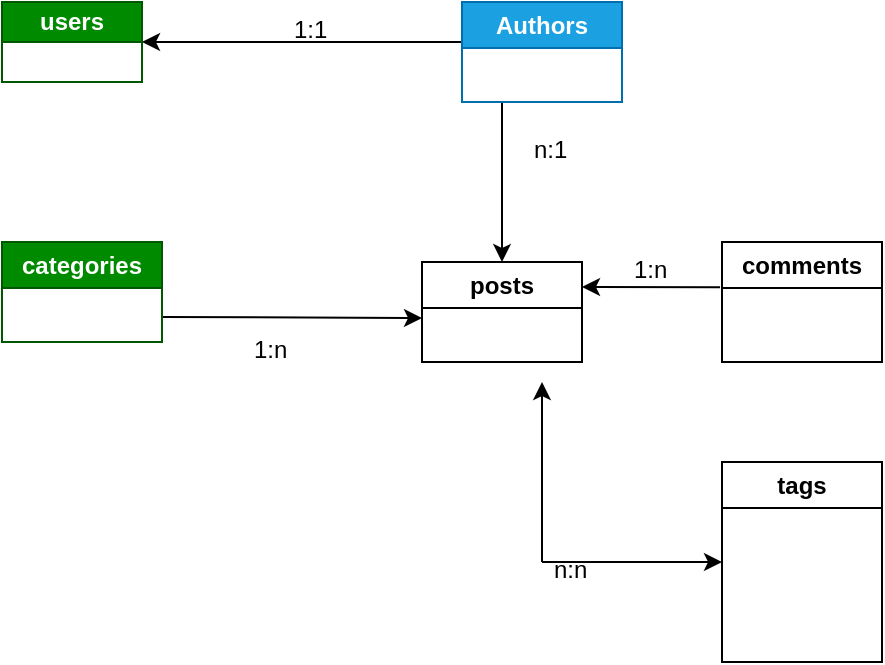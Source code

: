 <mxfile>
    <diagram id="vPMMqp5A1lbwodZlITbY" name="General">
        <mxGraphModel dx="896" dy="614" grid="1" gridSize="10" guides="1" tooltips="1" connect="1" arrows="1" fold="1" page="1" pageScale="1" pageWidth="827" pageHeight="1169" math="0" shadow="0">
            <root>
                <mxCell id="0"/>
                <mxCell id="1" parent="0"/>
                <mxCell id="2" value="users" style="swimlane;whiteSpace=wrap;html=1;startSize=20;fillColor=#008a00;fontColor=#ffffff;strokeColor=#005700;" parent="1" vertex="1">
                    <mxGeometry x="40" y="40" width="70" height="40" as="geometry"/>
                </mxCell>
                <mxCell id="3" value="posts" style="swimlane;whiteSpace=wrap;html=1;" parent="1" vertex="1">
                    <mxGeometry x="250" y="170" width="80" height="50" as="geometry"/>
                </mxCell>
                <mxCell id="10" style="edgeStyle=none;html=1;exitX=-0.012;exitY=0.378;exitDx=0;exitDy=0;entryX=1;entryY=0.25;entryDx=0;entryDy=0;exitPerimeter=0;" parent="1" source="5" target="3" edge="1">
                    <mxGeometry relative="1" as="geometry"/>
                </mxCell>
                <mxCell id="5" value="comments" style="swimlane;whiteSpace=wrap;html=1;" parent="1" vertex="1">
                    <mxGeometry x="400" y="160" width="80" height="60" as="geometry"/>
                </mxCell>
                <mxCell id="11" style="edgeStyle=none;html=1;exitX=0;exitY=0.5;exitDx=0;exitDy=0;startArrow=none;" parent="1" source="16" edge="1">
                    <mxGeometry relative="1" as="geometry">
                        <mxPoint x="310" y="230" as="targetPoint"/>
                    </mxGeometry>
                </mxCell>
                <mxCell id="6" value="tags" style="swimlane;whiteSpace=wrap;html=1;" parent="1" vertex="1">
                    <mxGeometry x="400" y="270" width="80" height="100" as="geometry"/>
                </mxCell>
                <mxCell id="8" style="edgeStyle=none;html=1;exitX=0;exitY=0.4;exitDx=0;exitDy=0;exitPerimeter=0;" parent="1" source="7" target="2" edge="1">
                    <mxGeometry relative="1" as="geometry"/>
                </mxCell>
                <mxCell id="12" style="edgeStyle=none;html=1;exitX=0.25;exitY=1;exitDx=0;exitDy=0;entryX=0.5;entryY=0;entryDx=0;entryDy=0;" parent="1" source="7" target="3" edge="1">
                    <mxGeometry relative="1" as="geometry"/>
                </mxCell>
                <mxCell id="7" value="Authors" style="swimlane;whiteSpace=wrap;html=1;fillColor=#1ba1e2;fontColor=#ffffff;strokeColor=#006EAF;" parent="1" vertex="1">
                    <mxGeometry x="270" y="40" width="80" height="50" as="geometry"/>
                </mxCell>
                <mxCell id="13" value="1:1" style="text;strokeColor=none;fillColor=none;spacingLeft=4;spacingRight=4;overflow=hidden;rotatable=0;points=[[0,0.5],[1,0.5]];portConstraint=eastwest;fontSize=12;" parent="1" vertex="1">
                    <mxGeometry x="180" y="40" width="40" height="30" as="geometry"/>
                </mxCell>
                <mxCell id="14" value="n:1" style="text;strokeColor=none;fillColor=none;spacingLeft=4;spacingRight=4;overflow=hidden;rotatable=0;points=[[0,0.5],[1,0.5]];portConstraint=eastwest;fontSize=12;" parent="1" vertex="1">
                    <mxGeometry x="300" y="100" width="40" height="30" as="geometry"/>
                </mxCell>
                <mxCell id="15" value="1:n" style="text;strokeColor=none;fillColor=none;spacingLeft=4;spacingRight=4;overflow=hidden;rotatable=0;points=[[0,0.5],[1,0.5]];portConstraint=eastwest;fontSize=12;" parent="1" vertex="1">
                    <mxGeometry x="350" y="160" width="40" height="30" as="geometry"/>
                </mxCell>
                <mxCell id="27" style="edgeStyle=none;html=1;exitX=0;exitY=0.5;exitDx=0;exitDy=0;entryX=0;entryY=0.5;entryDx=0;entryDy=0;" parent="1" source="16" target="6" edge="1">
                    <mxGeometry relative="1" as="geometry"/>
                </mxCell>
                <mxCell id="16" value="n:n" style="text;strokeColor=none;fillColor=none;spacingLeft=4;spacingRight=4;overflow=hidden;rotatable=0;points=[[0,0.5],[1,0.5]];portConstraint=eastwest;fontSize=12;" parent="1" vertex="1">
                    <mxGeometry x="310" y="310" width="60" height="20" as="geometry"/>
                </mxCell>
                <mxCell id="20" style="edgeStyle=none;html=1;exitX=1;exitY=0.75;exitDx=0;exitDy=0;" parent="1" source="19" edge="1">
                    <mxGeometry relative="1" as="geometry">
                        <mxPoint x="250" y="198" as="targetPoint"/>
                    </mxGeometry>
                </mxCell>
                <mxCell id="19" value="categories" style="swimlane;whiteSpace=wrap;html=1;fillColor=#008a00;fontColor=#ffffff;strokeColor=#005700;" parent="1" vertex="1">
                    <mxGeometry x="40" y="160" width="80" height="50" as="geometry"/>
                </mxCell>
                <mxCell id="21" value="1:n" style="text;strokeColor=none;fillColor=none;spacingLeft=4;spacingRight=4;overflow=hidden;rotatable=0;points=[[0,0.5],[1,0.5]];portConstraint=eastwest;fontSize=12;" parent="1" vertex="1">
                    <mxGeometry x="160" y="200" width="40" height="30" as="geometry"/>
                </mxCell>
            </root>
        </mxGraphModel>
    </diagram>
    <diagram name="Copy of Detallado" id="QYi_fZtLGEgD1slLHIdA">
        <mxGraphModel dx="896" dy="614" grid="1" gridSize="10" guides="1" tooltips="1" connect="1" arrows="1" fold="1" page="1" pageScale="1" pageWidth="850" pageHeight="1100" math="0" shadow="0">
            <root>
                <mxCell id="Lx9WCC31N3gJ1N5veM4h-0"/>
                <mxCell id="Lx9WCC31N3gJ1N5veM4h-1" parent="Lx9WCC31N3gJ1N5veM4h-0"/>
                <mxCell id="Lx9WCC31N3gJ1N5veM4h-2" value="users" style="swimlane;whiteSpace=wrap;html=1;startSize=20;fillColor=#647687;fontColor=#ffffff;strokeColor=#314354;" parent="Lx9WCC31N3gJ1N5veM4h-1" vertex="1">
                    <mxGeometry x="30" y="10" width="120" height="300" as="geometry">
                        <mxRectangle x="40" y="40" width="70" height="30" as="alternateBounds"/>
                    </mxGeometry>
                </mxCell>
                <mxCell id="Lx9WCC31N3gJ1N5veM4h-3" value="name" style="text;html=1;align=center;verticalAlign=middle;resizable=0;points=[];autosize=1;strokeColor=none;fillColor=none;" parent="Lx9WCC31N3gJ1N5veM4h-2" vertex="1">
                    <mxGeometry x="30" y="60" width="50" height="30" as="geometry"/>
                </mxCell>
                <mxCell id="Lx9WCC31N3gJ1N5veM4h-4" value="email" style="text;html=1;align=center;verticalAlign=middle;resizable=0;points=[];autosize=1;strokeColor=none;fillColor=none;" parent="Lx9WCC31N3gJ1N5veM4h-2" vertex="1">
                    <mxGeometry x="30" y="90" width="50" height="30" as="geometry"/>
                </mxCell>
                <mxCell id="Lx9WCC31N3gJ1N5veM4h-5" value="token" style="text;html=1;align=center;verticalAlign=middle;resizable=0;points=[];autosize=1;strokeColor=none;fillColor=none;" parent="Lx9WCC31N3gJ1N5veM4h-2" vertex="1">
                    <mxGeometry x="30" y="150" width="50" height="30" as="geometry"/>
                </mxCell>
                <mxCell id="Lx9WCC31N3gJ1N5veM4h-6" value="created_ad&lt;br&gt;" style="text;html=1;align=center;verticalAlign=middle;resizable=0;points=[];autosize=1;strokeColor=none;fillColor=none;fontColor=#c933ff;fontStyle=1;" parent="Lx9WCC31N3gJ1N5veM4h-2" vertex="1">
                    <mxGeometry x="15" y="190" width="80" height="30" as="geometry"/>
                </mxCell>
                <mxCell id="Lx9WCC31N3gJ1N5veM4h-7" value="updated_ad" style="text;html=1;align=center;verticalAlign=middle;resizable=0;points=[];autosize=1;strokeColor=none;fillColor=none;fontColor=#c933ff;fontStyle=1;" parent="Lx9WCC31N3gJ1N5veM4h-2" vertex="1">
                    <mxGeometry x="10" y="215" width="90" height="30" as="geometry"/>
                </mxCell>
                <mxCell id="Lx9WCC31N3gJ1N5veM4h-8" value="deleted_ad" style="text;html=1;align=center;verticalAlign=middle;resizable=0;points=[];autosize=1;fontStyle=1;fontColor=#c933ff;" parent="Lx9WCC31N3gJ1N5veM4h-2" vertex="1">
                    <mxGeometry x="10" y="245" width="90" height="30" as="geometry"/>
                </mxCell>
                <mxCell id="Lx9WCC31N3gJ1N5veM4h-9" value="id" style="text;html=1;align=center;verticalAlign=middle;resizable=0;points=[];autosize=1;strokeColor=#d79b00;fillColor=#ffcd28;gradientColor=#ffa500;fontColor=#0d0c0c;fontStyle=1" parent="Lx9WCC31N3gJ1N5veM4h-2" vertex="1">
                    <mxGeometry x="11" y="23" width="30" height="30" as="geometry"/>
                </mxCell>
                <mxCell id="Lx9WCC31N3gJ1N5veM4h-10" value="password" style="text;html=1;align=center;verticalAlign=middle;resizable=0;points=[];autosize=1;strokeColor=none;fillColor=none;" parent="Lx9WCC31N3gJ1N5veM4h-2" vertex="1">
                    <mxGeometry x="20" y="120" width="70" height="30" as="geometry"/>
                </mxCell>
                <mxCell id="Lx9WCC31N3gJ1N5veM4h-11" value="address" style="text;html=1;align=center;verticalAlign=middle;resizable=0;points=[];autosize=1;strokeColor=none;fillColor=none;fontColor=#b71f1f;" parent="Lx9WCC31N3gJ1N5veM4h-2" vertex="1">
                    <mxGeometry x="20" y="170" width="70" height="30" as="geometry"/>
                </mxCell>
                <mxCell id="Lx9WCC31N3gJ1N5veM4h-12" value="authors" style="swimlane;whiteSpace=wrap;html=1;startSize=20;fillColor=#87a470;strokeColor=#2D7600;fontColor=#ffffff;" parent="Lx9WCC31N3gJ1N5veM4h-1" vertex="1">
                    <mxGeometry x="270" y="20" width="120" height="310" as="geometry">
                        <mxRectangle x="40" y="40" width="70" height="30" as="alternateBounds"/>
                    </mxGeometry>
                </mxCell>
                <mxCell id="Lx9WCC31N3gJ1N5veM4h-13" value="bio" style="text;html=1;align=center;verticalAlign=middle;resizable=0;points=[];autosize=1;strokeColor=none;fillColor=none;" parent="Lx9WCC31N3gJ1N5veM4h-12" vertex="1">
                    <mxGeometry x="35" y="60" width="40" height="30" as="geometry"/>
                </mxCell>
                <mxCell id="Lx9WCC31N3gJ1N5veM4h-14" value="title" style="text;html=1;align=center;verticalAlign=middle;resizable=0;points=[];autosize=1;strokeColor=none;fillColor=none;" parent="Lx9WCC31N3gJ1N5veM4h-12" vertex="1">
                    <mxGeometry x="35" y="90" width="40" height="30" as="geometry"/>
                </mxCell>
                <mxCell id="Lx9WCC31N3gJ1N5veM4h-15" value="web site" style="text;html=1;align=center;verticalAlign=middle;resizable=0;points=[];autosize=1;strokeColor=none;fillColor=none;" parent="Lx9WCC31N3gJ1N5veM4h-12" vertex="1">
                    <mxGeometry x="20" y="150" width="70" height="30" as="geometry"/>
                </mxCell>
                <mxCell id="Lx9WCC31N3gJ1N5veM4h-16" value="id" style="text;html=1;align=center;verticalAlign=middle;resizable=0;points=[];autosize=1;strokeColor=#d79b00;fillColor=#ffcd28;gradientColor=#ffa500;fontColor=#0d0c0c;fontStyle=1" parent="Lx9WCC31N3gJ1N5veM4h-12" vertex="1">
                    <mxGeometry x="11" y="23" width="30" height="30" as="geometry"/>
                </mxCell>
                <mxCell id="Lx9WCC31N3gJ1N5veM4h-17" value="bio" style="text;html=1;align=center;verticalAlign=middle;resizable=0;points=[];autosize=1;strokeColor=none;fillColor=none;" parent="Lx9WCC31N3gJ1N5veM4h-12" vertex="1">
                    <mxGeometry x="35" y="120" width="40" height="30" as="geometry"/>
                </mxCell>
                <mxCell id="Lx9WCC31N3gJ1N5veM4h-18" value="user_id" style="text;html=1;align=center;verticalAlign=middle;resizable=0;points=[];autosize=1;strokeColor=#d79b00;fillColor=#ffcd28;gradientColor=#ffa500;fontColor=#0d0c0c;fontStyle=1" parent="Lx9WCC31N3gJ1N5veM4h-12" vertex="1">
                    <mxGeometry x="11" y="180" width="70" height="30" as="geometry"/>
                </mxCell>
                <mxCell id="Lx9WCC31N3gJ1N5veM4h-19" value="created_ad&lt;br&gt;" style="text;html=1;align=center;verticalAlign=middle;resizable=0;points=[];autosize=1;strokeColor=none;fillColor=none;fontColor=#c933ff;fontStyle=1;" parent="Lx9WCC31N3gJ1N5veM4h-12" vertex="1">
                    <mxGeometry x="20" y="220" width="80" height="30" as="geometry"/>
                </mxCell>
                <mxCell id="Lx9WCC31N3gJ1N5veM4h-20" value="updated_ad" style="text;html=1;align=center;verticalAlign=middle;resizable=0;points=[];autosize=1;strokeColor=none;fillColor=none;fontColor=#c933ff;fontStyle=1;" parent="Lx9WCC31N3gJ1N5veM4h-12" vertex="1">
                    <mxGeometry x="15" y="245" width="90" height="30" as="geometry"/>
                </mxCell>
                <mxCell id="Lx9WCC31N3gJ1N5veM4h-21" value="deleted_ad" style="text;html=1;align=center;verticalAlign=middle;resizable=0;points=[];autosize=1;fontStyle=1;fontColor=#c933ff;" parent="Lx9WCC31N3gJ1N5veM4h-12" vertex="1">
                    <mxGeometry x="15" y="275" width="90" height="30" as="geometry"/>
                </mxCell>
                <mxCell id="Lx9WCC31N3gJ1N5veM4h-22" value="Post" style="swimlane;whiteSpace=wrap;html=1;startSize=20;fillColor=#87a470;strokeColor=#2D7600;fontColor=#ffffff;" parent="Lx9WCC31N3gJ1N5veM4h-1" vertex="1">
                    <mxGeometry x="320" y="360" width="120" height="380" as="geometry">
                        <mxRectangle x="40" y="40" width="70" height="30" as="alternateBounds"/>
                    </mxGeometry>
                </mxCell>
                <mxCell id="Lx9WCC31N3gJ1N5veM4h-23" value="title" style="text;html=1;align=center;verticalAlign=middle;resizable=0;points=[];autosize=1;strokeColor=none;fillColor=none;" parent="Lx9WCC31N3gJ1N5veM4h-22" vertex="1">
                    <mxGeometry x="35" y="60" width="40" height="30" as="geometry"/>
                </mxCell>
                <mxCell id="Lx9WCC31N3gJ1N5veM4h-24" value="detail" style="text;html=1;align=center;verticalAlign=middle;resizable=0;points=[];autosize=1;strokeColor=none;fillColor=none;" parent="Lx9WCC31N3gJ1N5veM4h-22" vertex="1">
                    <mxGeometry x="30" y="80" width="50" height="30" as="geometry"/>
                </mxCell>
                <mxCell id="Lx9WCC31N3gJ1N5veM4h-26" value="deleted_ad" style="text;html=1;align=center;verticalAlign=middle;resizable=0;points=[];autosize=1;fontStyle=1;fontColor=#c933ff;" parent="Lx9WCC31N3gJ1N5veM4h-22" vertex="1">
                    <mxGeometry x="15" y="340" width="90" height="30" as="geometry"/>
                </mxCell>
                <mxCell id="Lx9WCC31N3gJ1N5veM4h-27" value="id" style="text;html=1;align=center;verticalAlign=middle;resizable=0;points=[];autosize=1;strokeColor=#d79b00;fillColor=#ffcd28;gradientColor=#ffa500;fontColor=#0d0c0c;fontStyle=1" parent="Lx9WCC31N3gJ1N5veM4h-22" vertex="1">
                    <mxGeometry x="11" y="23" width="30" height="30" as="geometry"/>
                </mxCell>
                <mxCell id="Lx9WCC31N3gJ1N5veM4h-29" value="user_id" style="text;html=1;align=center;verticalAlign=middle;resizable=0;points=[];autosize=1;strokeColor=#d79b00;fillColor=#ffcd28;gradientColor=#ffa500;fontColor=#0d0c0c;fontStyle=1" parent="Lx9WCC31N3gJ1N5veM4h-22" vertex="1">
                    <mxGeometry x="15" y="200" width="70" height="30" as="geometry"/>
                </mxCell>
                <mxCell id="Lx9WCC31N3gJ1N5veM4h-30" value="category_id" style="text;html=1;align=center;verticalAlign=middle;resizable=0;points=[];autosize=1;strokeColor=#d79b00;fillColor=#ffcd28;gradientColor=#ffa500;fontColor=#0d0c0c;fontStyle=1" parent="Lx9WCC31N3gJ1N5veM4h-22" vertex="1">
                    <mxGeometry x="15" y="240" width="90" height="30" as="geometry"/>
                </mxCell>
                <mxCell id="Lx9WCC31N3gJ1N5veM4h-31" value="slug" style="text;html=1;align=center;verticalAlign=middle;resizable=0;points=[];autosize=1;strokeColor=none;fillColor=none;" parent="Lx9WCC31N3gJ1N5veM4h-22" vertex="1">
                    <mxGeometry x="30" y="110" width="50" height="30" as="geometry"/>
                </mxCell>
                <mxCell id="Lx9WCC31N3gJ1N5veM4h-32" value="created_ad&lt;br&gt;" style="text;html=1;align=center;verticalAlign=middle;resizable=0;points=[];autosize=1;strokeColor=none;fillColor=none;fontColor=#c933ff;fontStyle=1;" parent="Lx9WCC31N3gJ1N5veM4h-22" vertex="1">
                    <mxGeometry x="20" y="280" width="80" height="30" as="geometry"/>
                </mxCell>
                <mxCell id="Lx9WCC31N3gJ1N5veM4h-33" value="updated_ad" style="text;html=1;align=center;verticalAlign=middle;resizable=0;points=[];autosize=1;strokeColor=none;fillColor=none;fontColor=#c933ff;fontStyle=1;" parent="Lx9WCC31N3gJ1N5veM4h-22" vertex="1">
                    <mxGeometry x="15" y="310" width="90" height="30" as="geometry"/>
                </mxCell>
                <mxCell id="Lx9WCC31N3gJ1N5veM4h-34" value="tags" style="swimlane;whiteSpace=wrap;html=1;startSize=20;fillColor=#647687;fontColor=#ffffff;strokeColor=#314354;" parent="Lx9WCC31N3gJ1N5veM4h-1" vertex="1">
                    <mxGeometry x="700" y="370" width="120" height="280" as="geometry">
                        <mxRectangle x="40" y="40" width="70" height="30" as="alternateBounds"/>
                    </mxGeometry>
                </mxCell>
                <mxCell id="Lx9WCC31N3gJ1N5veM4h-35" value="name" style="text;html=1;align=center;verticalAlign=middle;resizable=0;points=[];autosize=1;strokeColor=none;fillColor=none;" parent="Lx9WCC31N3gJ1N5veM4h-34" vertex="1">
                    <mxGeometry x="30" y="60" width="50" height="30" as="geometry"/>
                </mxCell>
                <mxCell id="Lx9WCC31N3gJ1N5veM4h-36" value="id" style="text;html=1;align=center;verticalAlign=middle;resizable=0;points=[];autosize=1;strokeColor=#d79b00;fillColor=#ffcd28;gradientColor=#ffa500;fontColor=#0d0c0c;fontStyle=1" parent="Lx9WCC31N3gJ1N5veM4h-34" vertex="1">
                    <mxGeometry x="11" y="23" width="30" height="30" as="geometry"/>
                </mxCell>
                <mxCell id="Lx9WCC31N3gJ1N5veM4h-37" value="tags" style="swimlane;whiteSpace=wrap;html=1;startSize=20;fillColor=#647687;fontColor=#ffffff;strokeColor=#314354;" parent="Lx9WCC31N3gJ1N5veM4h-34" vertex="1">
                    <mxGeometry width="120" height="280" as="geometry">
                        <mxRectangle x="40" y="40" width="70" height="30" as="alternateBounds"/>
                    </mxGeometry>
                </mxCell>
                <mxCell id="Lx9WCC31N3gJ1N5veM4h-38" value="name" style="text;html=1;align=center;verticalAlign=middle;resizable=0;points=[];autosize=1;strokeColor=none;fillColor=none;" parent="Lx9WCC31N3gJ1N5veM4h-37" vertex="1">
                    <mxGeometry x="30" y="60" width="50" height="30" as="geometry"/>
                </mxCell>
                <mxCell id="Lx9WCC31N3gJ1N5veM4h-39" value="id" style="text;html=1;align=center;verticalAlign=middle;resizable=0;points=[];autosize=1;strokeColor=#d79b00;fillColor=#ffcd28;gradientColor=#ffa500;fontColor=#0d0c0c;fontStyle=1" parent="Lx9WCC31N3gJ1N5veM4h-37" vertex="1">
                    <mxGeometry x="11" y="23" width="30" height="30" as="geometry"/>
                </mxCell>
                <mxCell id="Lx9WCC31N3gJ1N5veM4h-40" value="tags" style="swimlane;whiteSpace=wrap;html=1;startSize=20;fillColor=#647687;fontColor=#ffffff;strokeColor=#314354;" parent="Lx9WCC31N3gJ1N5veM4h-37" vertex="1">
                    <mxGeometry width="120" height="280" as="geometry">
                        <mxRectangle x="40" y="40" width="70" height="30" as="alternateBounds"/>
                    </mxGeometry>
                </mxCell>
                <mxCell id="Lx9WCC31N3gJ1N5veM4h-41" value="name" style="text;html=1;align=center;verticalAlign=middle;resizable=0;points=[];autosize=1;strokeColor=none;fillColor=none;" parent="Lx9WCC31N3gJ1N5veM4h-40" vertex="1">
                    <mxGeometry x="30" y="60" width="50" height="30" as="geometry"/>
                </mxCell>
                <mxCell id="Lx9WCC31N3gJ1N5veM4h-42" value="id" style="text;html=1;align=center;verticalAlign=middle;resizable=0;points=[];autosize=1;strokeColor=#d79b00;fillColor=#ffcd28;gradientColor=#ffa500;fontColor=#0d0c0c;fontStyle=1" parent="Lx9WCC31N3gJ1N5veM4h-40" vertex="1">
                    <mxGeometry x="11" y="23" width="30" height="30" as="geometry"/>
                </mxCell>
                <mxCell id="Lx9WCC31N3gJ1N5veM4h-43" value="created_ad&lt;br&gt;" style="text;html=1;align=center;verticalAlign=middle;resizable=0;points=[];autosize=1;strokeColor=none;fillColor=none;fontColor=#c933ff;fontStyle=1;" parent="Lx9WCC31N3gJ1N5veM4h-40" vertex="1">
                    <mxGeometry x="15" y="110" width="80" height="30" as="geometry"/>
                </mxCell>
                <mxCell id="Lx9WCC31N3gJ1N5veM4h-44" value="deleted_ad" style="text;html=1;align=center;verticalAlign=middle;resizable=0;points=[];autosize=1;fontStyle=1;fontColor=#c933ff;" parent="Lx9WCC31N3gJ1N5veM4h-40" vertex="1">
                    <mxGeometry x="10" y="165" width="90" height="30" as="geometry"/>
                </mxCell>
                <mxCell id="Lx9WCC31N3gJ1N5veM4h-45" value="updated_ad" style="text;html=1;align=center;verticalAlign=middle;resizable=0;points=[];autosize=1;strokeColor=none;fillColor=none;fontColor=#c933ff;fontStyle=1;" parent="Lx9WCC31N3gJ1N5veM4h-40" vertex="1">
                    <mxGeometry x="10" y="135" width="90" height="30" as="geometry"/>
                </mxCell>
                <mxCell id="Lx9WCC31N3gJ1N5veM4h-46" value="categories" style="swimlane;whiteSpace=wrap;html=1;startSize=20;fillColor=#647687;fontColor=#ffffff;strokeColor=#314354;" parent="Lx9WCC31N3gJ1N5veM4h-1" vertex="1">
                    <mxGeometry x="10" y="330" width="120" height="200" as="geometry">
                        <mxRectangle x="40" y="40" width="70" height="30" as="alternateBounds"/>
                    </mxGeometry>
                </mxCell>
                <mxCell id="Lx9WCC31N3gJ1N5veM4h-47" value="name" style="text;html=1;align=center;verticalAlign=middle;resizable=0;points=[];autosize=1;strokeColor=none;fillColor=none;" parent="Lx9WCC31N3gJ1N5veM4h-46" vertex="1">
                    <mxGeometry x="30" y="60" width="50" height="30" as="geometry"/>
                </mxCell>
                <mxCell id="Lx9WCC31N3gJ1N5veM4h-48" value="created_ad&lt;br&gt;" style="text;html=1;align=center;verticalAlign=middle;resizable=0;points=[];autosize=1;strokeColor=none;fillColor=none;fontColor=#c933ff;fontStyle=1;" parent="Lx9WCC31N3gJ1N5veM4h-46" vertex="1">
                    <mxGeometry x="15" y="110" width="80" height="30" as="geometry"/>
                </mxCell>
                <mxCell id="Lx9WCC31N3gJ1N5veM4h-49" value="updated_ad" style="text;html=1;align=center;verticalAlign=middle;resizable=0;points=[];autosize=1;strokeColor=none;fillColor=none;fontColor=#c933ff;fontStyle=1;" parent="Lx9WCC31N3gJ1N5veM4h-46" vertex="1">
                    <mxGeometry x="10" y="140" width="90" height="30" as="geometry"/>
                </mxCell>
                <mxCell id="Lx9WCC31N3gJ1N5veM4h-50" value="deleted_ad" style="text;html=1;align=center;verticalAlign=middle;resizable=0;points=[];autosize=1;fontStyle=1;fontColor=#c933ff;" parent="Lx9WCC31N3gJ1N5veM4h-46" vertex="1">
                    <mxGeometry x="11" y="170" width="90" height="30" as="geometry"/>
                </mxCell>
                <mxCell id="Lx9WCC31N3gJ1N5veM4h-51" value="id" style="text;html=1;align=center;verticalAlign=middle;resizable=0;points=[];autosize=1;strokeColor=#d79b00;fillColor=#ffcd28;gradientColor=#ffa500;fontColor=#0d0c0c;fontStyle=1" parent="Lx9WCC31N3gJ1N5veM4h-46" vertex="1">
                    <mxGeometry x="11" y="23" width="30" height="30" as="geometry"/>
                </mxCell>
                <mxCell id="Lx9WCC31N3gJ1N5veM4h-52" value="tagg&lt;font style=&quot;font-size: 16px;&quot; color=&quot;#ff3333&quot;&gt;ables&lt;/font&gt;" style="swimlane;whiteSpace=wrap;html=1;startSize=20;fillColor=#1ba1e2;fontColor=#ffffff;strokeColor=#006EAF;" parent="Lx9WCC31N3gJ1N5veM4h-1" vertex="1">
                    <mxGeometry x="510" y="460" width="140" height="130" as="geometry">
                        <mxRectangle x="40" y="40" width="70" height="30" as="alternateBounds"/>
                    </mxGeometry>
                </mxCell>
                <mxCell id="Lx9WCC31N3gJ1N5veM4h-53" value="taggabble_id" style="text;html=1;align=center;verticalAlign=middle;resizable=0;points=[];autosize=1;strokeColor=#d79b00;fillColor=#ffcd28;gradientColor=#ffa500;fontColor=#0d0c0c;fontStyle=1" parent="Lx9WCC31N3gJ1N5veM4h-52" vertex="1">
                    <mxGeometry x="15" y="40" width="100" height="30" as="geometry"/>
                </mxCell>
                <mxCell id="Lx9WCC31N3gJ1N5veM4h-54" value="taggabble_type" style="text;html=1;align=center;verticalAlign=middle;resizable=0;points=[];autosize=1;strokeColor=#d79b00;fillColor=#ffcd28;gradientColor=#ffa500;fontColor=#0d0c0c;fontStyle=1" parent="Lx9WCC31N3gJ1N5veM4h-52" vertex="1">
                    <mxGeometry x="15" y="90" width="110" height="30" as="geometry"/>
                </mxCell>
                <mxCell id="Lx9WCC31N3gJ1N5veM4h-55" value="videos" style="swimlane;whiteSpace=wrap;html=1;startSize=20;fillColor=#76608a;fontColor=#ffffff;strokeColor=#432D57;" parent="Lx9WCC31N3gJ1N5veM4h-1" vertex="1">
                    <mxGeometry x="710" y="760" width="120" height="270" as="geometry">
                        <mxRectangle x="40" y="40" width="70" height="30" as="alternateBounds"/>
                    </mxGeometry>
                </mxCell>
                <mxCell id="Lx9WCC31N3gJ1N5veM4h-56" value="id" style="text;html=1;align=center;verticalAlign=middle;resizable=0;points=[];autosize=1;strokeColor=#d79b00;fillColor=#ffcd28;gradientColor=#ffa500;fontColor=#0d0c0c;fontStyle=1" parent="Lx9WCC31N3gJ1N5veM4h-55" vertex="1">
                    <mxGeometry x="11" y="23" width="30" height="30" as="geometry"/>
                </mxCell>
                <mxCell id="Lx9WCC31N3gJ1N5veM4h-57" value="portada" style="text;html=1;align=center;verticalAlign=middle;resizable=0;points=[];autosize=1;strokeColor=none;fillColor=none;" parent="Lx9WCC31N3gJ1N5veM4h-55" vertex="1">
                    <mxGeometry x="25" y="53" width="60" height="30" as="geometry"/>
                </mxCell>
                <mxCell id="Lx9WCC31N3gJ1N5veM4h-58" value="url" style="text;html=1;align=center;verticalAlign=middle;resizable=0;points=[];autosize=1;strokeColor=none;fillColor=none;" parent="Lx9WCC31N3gJ1N5veM4h-55" vertex="1">
                    <mxGeometry x="35" y="70" width="40" height="30" as="geometry"/>
                </mxCell>
                <mxCell id="Lx9WCC31N3gJ1N5veM4h-59" value="created_ad&lt;br&gt;" style="text;html=1;align=center;verticalAlign=middle;resizable=0;points=[];autosize=1;strokeColor=none;fillColor=none;fontColor=#c933ff;fontStyle=1;" parent="Lx9WCC31N3gJ1N5veM4h-55" vertex="1">
                    <mxGeometry x="19.5" y="180" width="80" height="30" as="geometry"/>
                </mxCell>
                <mxCell id="Lx9WCC31N3gJ1N5veM4h-60" value="updated_ad" style="text;html=1;align=center;verticalAlign=middle;resizable=0;points=[];autosize=1;strokeColor=none;fillColor=none;fontColor=#c933ff;fontStyle=1;" parent="Lx9WCC31N3gJ1N5veM4h-55" vertex="1">
                    <mxGeometry x="14.5" y="200" width="90" height="30" as="geometry"/>
                </mxCell>
                <mxCell id="Lx9WCC31N3gJ1N5veM4h-61" value="deleted_ad" style="text;html=1;align=center;verticalAlign=middle;resizable=0;points=[];autosize=1;fontStyle=1;fontColor=#c933ff;" parent="Lx9WCC31N3gJ1N5veM4h-55" vertex="1">
                    <mxGeometry x="15" y="220" width="90" height="30" as="geometry"/>
                </mxCell>
                <mxCell id="Lx9WCC31N3gJ1N5veM4h-62" value="images" style="swimlane;whiteSpace=wrap;html=1;startSize=20;fillColor=#76608a;fontColor=#ffffff;strokeColor=#432D57;" parent="Lx9WCC31N3gJ1N5veM4h-1" vertex="1">
                    <mxGeometry x="390" y="760" width="120" height="270" as="geometry">
                        <mxRectangle x="400" y="760" width="70" height="30" as="alternateBounds"/>
                    </mxGeometry>
                </mxCell>
                <mxCell id="Lx9WCC31N3gJ1N5veM4h-63" value="id" style="text;html=1;align=center;verticalAlign=middle;resizable=0;points=[];autosize=1;strokeColor=#d79b00;fillColor=#ffcd28;gradientColor=#ffa500;fontColor=#0d0c0c;fontStyle=1" parent="Lx9WCC31N3gJ1N5veM4h-62" vertex="1">
                    <mxGeometry x="11" y="23" width="30" height="30" as="geometry"/>
                </mxCell>
                <mxCell id="Lx9WCC31N3gJ1N5veM4h-64" value="portada" style="text;html=1;align=center;verticalAlign=middle;resizable=0;points=[];autosize=1;strokeColor=none;fillColor=none;" parent="Lx9WCC31N3gJ1N5veM4h-62" vertex="1">
                    <mxGeometry x="25" y="53" width="60" height="30" as="geometry"/>
                </mxCell>
                <mxCell id="Lx9WCC31N3gJ1N5veM4h-65" value="url" style="text;html=1;align=center;verticalAlign=middle;resizable=0;points=[];autosize=1;strokeColor=none;fillColor=none;" parent="Lx9WCC31N3gJ1N5veM4h-62" vertex="1">
                    <mxGeometry x="35" y="70" width="40" height="30" as="geometry"/>
                </mxCell>
                <mxCell id="Lx9WCC31N3gJ1N5veM4h-66" value="created_ad&lt;br&gt;" style="text;html=1;align=center;verticalAlign=middle;resizable=0;points=[];autosize=1;strokeColor=none;fillColor=none;fontColor=#c933ff;fontStyle=1;" parent="Lx9WCC31N3gJ1N5veM4h-62" vertex="1">
                    <mxGeometry x="15" y="180" width="80" height="30" as="geometry"/>
                </mxCell>
                <mxCell id="Lx9WCC31N3gJ1N5veM4h-67" value="updated_ad" style="text;html=1;align=center;verticalAlign=middle;resizable=0;points=[];autosize=1;strokeColor=none;fillColor=none;fontColor=#c933ff;fontStyle=1;" parent="Lx9WCC31N3gJ1N5veM4h-62" vertex="1">
                    <mxGeometry x="10" y="200" width="90" height="30" as="geometry"/>
                </mxCell>
                <mxCell id="Lx9WCC31N3gJ1N5veM4h-68" value="deleted_ad" style="text;html=1;align=center;verticalAlign=middle;resizable=0;points=[];autosize=1;fontStyle=1;fontColor=#c933ff;" parent="Lx9WCC31N3gJ1N5veM4h-62" vertex="1">
                    <mxGeometry x="11" y="220" width="90" height="30" as="geometry"/>
                </mxCell>
                <mxCell id="Lx9WCC31N3gJ1N5veM4h-69" value="comments" style="swimlane;whiteSpace=wrap;html=1;startSize=20;fillColor=#87a470;strokeColor=#2D7600;fontColor=#ffffff;" parent="Lx9WCC31N3gJ1N5veM4h-1" vertex="1">
                    <mxGeometry x="10" y="570" width="120" height="270" as="geometry">
                        <mxRectangle x="40" y="40" width="70" height="30" as="alternateBounds"/>
                    </mxGeometry>
                </mxCell>
                <mxCell id="Lx9WCC31N3gJ1N5veM4h-70" value="comment" style="text;html=1;align=center;verticalAlign=middle;resizable=0;points=[];autosize=1;strokeColor=none;fillColor=none;" parent="Lx9WCC31N3gJ1N5veM4h-69" vertex="1">
                    <mxGeometry x="20" y="60" width="70" height="30" as="geometry"/>
                </mxCell>
                <mxCell id="Lx9WCC31N3gJ1N5veM4h-71" value="id" style="text;html=1;align=center;verticalAlign=middle;resizable=0;points=[];autosize=1;strokeColor=#d79b00;fillColor=#ffcd28;gradientColor=#ffa500;fontColor=#0d0c0c;fontStyle=1" parent="Lx9WCC31N3gJ1N5veM4h-69" vertex="1">
                    <mxGeometry x="11" y="23" width="30" height="30" as="geometry"/>
                </mxCell>
                <mxCell id="Lx9WCC31N3gJ1N5veM4h-72" value="post_id" style="text;html=1;align=center;verticalAlign=middle;resizable=0;points=[];autosize=1;strokeColor=#d79b00;fillColor=#ffcd28;gradientColor=#ffa500;fontColor=#0d0c0c;fontStyle=1" parent="Lx9WCC31N3gJ1N5veM4h-69" vertex="1">
                    <mxGeometry x="11" y="100" width="70" height="30" as="geometry"/>
                </mxCell>
                <mxCell id="Lx9WCC31N3gJ1N5veM4h-73" value="created_ad&lt;br&gt;" style="text;html=1;align=center;verticalAlign=middle;resizable=0;points=[];autosize=1;strokeColor=none;fillColor=none;fontColor=#c933ff;fontStyle=1;" parent="Lx9WCC31N3gJ1N5veM4h-69" vertex="1">
                    <mxGeometry x="15" y="200" width="80" height="30" as="geometry"/>
                </mxCell>
                <mxCell id="Lx9WCC31N3gJ1N5veM4h-74" value="updated_ad" style="text;html=1;align=center;verticalAlign=middle;resizable=0;points=[];autosize=1;strokeColor=none;fillColor=none;fontColor=#c933ff;fontStyle=1;" parent="Lx9WCC31N3gJ1N5veM4h-69" vertex="1">
                    <mxGeometry x="10" y="230" width="90" height="30" as="geometry"/>
                </mxCell>
                <mxCell id="Lx9WCC31N3gJ1N5veM4h-75" value="user_id" style="text;html=1;align=center;verticalAlign=middle;resizable=0;points=[];autosize=1;strokeColor=#d79b00;fillColor=#ffcd28;gradientColor=#ffa500;fontColor=#0d0c0c;fontStyle=1" parent="Lx9WCC31N3gJ1N5veM4h-69" vertex="1">
                    <mxGeometry x="11" y="140" width="70" height="30" as="geometry"/>
                </mxCell>
                <mxCell id="Lx9WCC31N3gJ1N5veM4h-76" value="&lt;font style=&quot;&quot;&gt;image&lt;/font&gt;&lt;font style=&quot;font-size: 16px;&quot; color=&quot;#ff3333&quot;&gt;ables&lt;/font&gt;" style="swimlane;whiteSpace=wrap;html=1;startSize=20;fillColor=#1ba1e2;fontColor=#ffffff;strokeColor=#006EAF;" parent="Lx9WCC31N3gJ1N5veM4h-1" vertex="1">
                    <mxGeometry x="540" y="790" width="120" height="130" as="geometry">
                        <mxRectangle x="40" y="40" width="70" height="30" as="alternateBounds"/>
                    </mxGeometry>
                </mxCell>
                <mxCell id="Lx9WCC31N3gJ1N5veM4h-77" value="imageable_id" style="text;html=1;align=center;verticalAlign=middle;resizable=0;points=[];autosize=1;strokeColor=#d79b00;fillColor=#ffcd28;gradientColor=#ffa500;fontColor=#0d0c0c;fontStyle=1" parent="Lx9WCC31N3gJ1N5veM4h-76" vertex="1">
                    <mxGeometry x="10" y="40" width="100" height="30" as="geometry"/>
                </mxCell>
                <mxCell id="Lx9WCC31N3gJ1N5veM4h-78" value="imageable_type" style="text;html=1;align=center;verticalAlign=middle;resizable=0;points=[];autosize=1;strokeColor=#d79b00;fillColor=#ffcd28;gradientColor=#ffa500;fontColor=#0d0c0c;fontStyle=1" parent="Lx9WCC31N3gJ1N5veM4h-76" vertex="1">
                    <mxGeometry x="5" y="80" width="110" height="30" as="geometry"/>
                </mxCell>
                <mxCell id="Lx9WCC31N3gJ1N5veM4h-79" value="NameSpace:&amp;nbsp; App\Models\Video&lt;br&gt;" style="text;html=1;align=center;verticalAlign=middle;resizable=0;points=[];autosize=1;strokeColor=none;fillColor=none;" parent="Lx9WCC31N3gJ1N5veM4h-1" vertex="1">
                    <mxGeometry x="500" y="930" width="200" height="30" as="geometry"/>
                </mxCell>
                <mxCell id="Lx9WCC31N3gJ1N5veM4h-80" value="NameSpace:&amp;nbsp; App\Models\User" style="text;html=1;align=center;verticalAlign=middle;resizable=0;points=[];autosize=1;strokeColor=none;fillColor=none;" parent="Lx9WCC31N3gJ1N5veM4h-1" vertex="1">
                    <mxGeometry x="505" y="950" width="190" height="30" as="geometry"/>
                </mxCell>
                <mxCell id="Lx9WCC31N3gJ1N5veM4h-81" value="NameSpace:&amp;nbsp; App\Models\Post" style="text;html=1;align=center;verticalAlign=middle;resizable=0;points=[];autosize=1;strokeColor=none;fillColor=none;" parent="Lx9WCC31N3gJ1N5veM4h-1" vertex="1">
                    <mxGeometry x="505" y="970" width="190" height="30" as="geometry"/>
                </mxCell>
                <mxCell id="Lx9WCC31N3gJ1N5veM4h-82" value="polimorfica 1:1" style="text;html=1;align=center;verticalAlign=middle;resizable=0;points=[];autosize=1;strokeColor=none;fillColor=none;" parent="Lx9WCC31N3gJ1N5veM4h-1" vertex="1">
                    <mxGeometry x="540" y="760" width="100" height="30" as="geometry"/>
                </mxCell>
                <mxCell id="Lx9WCC31N3gJ1N5veM4h-83" value="&lt;font style=&quot;&quot;&gt;comment&lt;/font&gt;&lt;font style=&quot;font-size: 16px;&quot; color=&quot;#ff3333&quot;&gt;ables&lt;/font&gt;" style="swimlane;whiteSpace=wrap;html=1;startSize=20;fillColor=#1ba1e2;fontColor=#ffffff;strokeColor=#006EAF;" parent="Lx9WCC31N3gJ1N5veM4h-1" vertex="1">
                    <mxGeometry x="160" y="620" width="150" height="130" as="geometry">
                        <mxRectangle x="40" y="40" width="70" height="30" as="alternateBounds"/>
                    </mxGeometry>
                </mxCell>
                <mxCell id="Lx9WCC31N3gJ1N5veM4h-84" value="commentable_id" style="text;html=1;align=center;verticalAlign=middle;resizable=0;points=[];autosize=1;strokeColor=#d79b00;fillColor=#ffcd28;gradientColor=#ffa500;fontColor=#0d0c0c;fontStyle=1" parent="Lx9WCC31N3gJ1N5veM4h-83" vertex="1">
                    <mxGeometry x="15" y="40" width="120" height="30" as="geometry"/>
                </mxCell>
                <mxCell id="Lx9WCC31N3gJ1N5veM4h-85" value="comentable_type" style="text;html=1;align=center;verticalAlign=middle;resizable=0;points=[];autosize=1;strokeColor=#d79b00;fillColor=#ffcd28;gradientColor=#ffa500;fontColor=#0d0c0c;fontStyle=1" parent="Lx9WCC31N3gJ1N5veM4h-83" vertex="1">
                    <mxGeometry x="15" y="80" width="120" height="30" as="geometry"/>
                </mxCell>
                <mxCell id="Lx9WCC31N3gJ1N5veM4h-86" value="polimorfica n:n" style="text;html=1;align=center;verticalAlign=middle;resizable=0;points=[];autosize=1;strokeColor=none;fillColor=none;" parent="Lx9WCC31N3gJ1N5veM4h-1" vertex="1">
                    <mxGeometry x="530" y="420" width="100" height="30" as="geometry"/>
                </mxCell>
                <mxCell id="Lx9WCC31N3gJ1N5veM4h-87" value="polimorfica n:n" style="text;html=1;align=center;verticalAlign=middle;resizable=0;points=[];autosize=1;strokeColor=none;fillColor=none;" parent="Lx9WCC31N3gJ1N5veM4h-1" vertex="1">
                    <mxGeometry x="180" y="590" width="100" height="30" as="geometry"/>
                </mxCell>
                <mxCell id="Lx9WCC31N3gJ1N5veM4h-28" value="cover" style="text;html=1;align=center;verticalAlign=middle;resizable=0;points=[];autosize=1;strokeColor=none;fillColor=none;" parent="Lx9WCC31N3gJ1N5veM4h-1" vertex="1">
                    <mxGeometry x="250" y="450" width="50" height="30" as="geometry"/>
                </mxCell>
            </root>
        </mxGraphModel>
    </diagram>
    <diagram id="EqFc5dTtQSiCIN2uNcwW" name="POST">
        <mxGraphModel dx="1746" dy="614" grid="1" gridSize="10" guides="1" tooltips="1" connect="1" arrows="1" fold="1" page="1" pageScale="1" pageWidth="850" pageHeight="1100" math="0" shadow="0">
            <root>
                <mxCell id="0"/>
                <mxCell id="1" parent="0"/>
                <mxCell id="oqu7JPumF1xQgSHWuQe--1" value="users" style="swimlane;whiteSpace=wrap;html=1;startSize=20;fillColor=#647687;fontColor=#ffffff;strokeColor=#314354;" parent="1" vertex="1">
                    <mxGeometry x="30" y="10" width="120" height="300" as="geometry">
                        <mxRectangle x="30" y="10" width="70" height="30" as="alternateBounds"/>
                    </mxGeometry>
                </mxCell>
                <mxCell id="c3Vw09ZVpUKqXGSdABUS-2" value="name" style="text;html=1;align=center;verticalAlign=middle;resizable=0;points=[];autosize=1;strokeColor=none;fillColor=none;" parent="oqu7JPumF1xQgSHWuQe--1" vertex="1">
                    <mxGeometry x="30" y="60" width="50" height="30" as="geometry"/>
                </mxCell>
                <mxCell id="c3Vw09ZVpUKqXGSdABUS-3" value="email" style="text;html=1;align=center;verticalAlign=middle;resizable=0;points=[];autosize=1;strokeColor=none;fillColor=none;" parent="oqu7JPumF1xQgSHWuQe--1" vertex="1">
                    <mxGeometry x="30" y="90" width="50" height="30" as="geometry"/>
                </mxCell>
                <mxCell id="c3Vw09ZVpUKqXGSdABUS-4" value="token" style="text;html=1;align=center;verticalAlign=middle;resizable=0;points=[];autosize=1;strokeColor=none;fillColor=none;" parent="oqu7JPumF1xQgSHWuQe--1" vertex="1">
                    <mxGeometry x="30" y="150" width="50" height="30" as="geometry"/>
                </mxCell>
                <mxCell id="c3Vw09ZVpUKqXGSdABUS-5" value="created_ad&lt;br&gt;" style="text;html=1;align=center;verticalAlign=middle;resizable=0;points=[];autosize=1;strokeColor=none;fillColor=none;fontColor=#c933ff;fontStyle=1;" parent="oqu7JPumF1xQgSHWuQe--1" vertex="1">
                    <mxGeometry x="15" y="190" width="80" height="30" as="geometry"/>
                </mxCell>
                <mxCell id="c3Vw09ZVpUKqXGSdABUS-6" value="updated_ad" style="text;html=1;align=center;verticalAlign=middle;resizable=0;points=[];autosize=1;strokeColor=none;fillColor=none;fontColor=#c933ff;fontStyle=1;" parent="oqu7JPumF1xQgSHWuQe--1" vertex="1">
                    <mxGeometry x="10" y="215" width="90" height="30" as="geometry"/>
                </mxCell>
                <mxCell id="c3Vw09ZVpUKqXGSdABUS-7" value="deleted_ad" style="text;html=1;align=center;verticalAlign=middle;resizable=0;points=[];autosize=1;fontStyle=1;fontColor=#c933ff;" parent="oqu7JPumF1xQgSHWuQe--1" vertex="1">
                    <mxGeometry x="10" y="245" width="90" height="30" as="geometry"/>
                </mxCell>
                <mxCell id="c3Vw09ZVpUKqXGSdABUS-1" value="id" style="text;html=1;align=center;verticalAlign=middle;resizable=0;points=[];autosize=1;strokeColor=#d79b00;fillColor=#ffcd28;gradientColor=#ffa500;fontColor=#0d0c0c;fontStyle=1" parent="oqu7JPumF1xQgSHWuQe--1" vertex="1">
                    <mxGeometry x="11" y="23" width="30" height="30" as="geometry"/>
                </mxCell>
                <mxCell id="c3Vw09ZVpUKqXGSdABUS-8" value="password" style="text;html=1;align=center;verticalAlign=middle;resizable=0;points=[];autosize=1;strokeColor=none;fillColor=none;" parent="oqu7JPumF1xQgSHWuQe--1" vertex="1">
                    <mxGeometry x="20" y="120" width="70" height="30" as="geometry"/>
                </mxCell>
                <mxCell id="EPIX_dMlcguJczyJ9yxi-70" value="address" style="text;html=1;align=center;verticalAlign=middle;resizable=0;points=[];autosize=1;strokeColor=none;fillColor=none;fontColor=#b71f1f;" parent="oqu7JPumF1xQgSHWuQe--1" vertex="1">
                    <mxGeometry x="20" y="170" width="70" height="30" as="geometry"/>
                </mxCell>
                <mxCell id="xGypj6Tx2lByf8Fgxht8-1" value="authors" style="swimlane;whiteSpace=wrap;html=1;startSize=20;fillColor=#87a470;strokeColor=#2D7600;fontColor=#ffffff;" parent="1" vertex="1">
                    <mxGeometry x="230" y="10" width="120" height="310" as="geometry">
                        <mxRectangle x="40" y="40" width="70" height="30" as="alternateBounds"/>
                    </mxGeometry>
                </mxCell>
                <mxCell id="xGypj6Tx2lByf8Fgxht8-2" value="bio" style="text;html=1;align=center;verticalAlign=middle;resizable=0;points=[];autosize=1;strokeColor=none;fillColor=none;" parent="xGypj6Tx2lByf8Fgxht8-1" vertex="1">
                    <mxGeometry x="35" y="60" width="40" height="30" as="geometry"/>
                </mxCell>
                <mxCell id="xGypj6Tx2lByf8Fgxht8-3" value="title" style="text;html=1;align=center;verticalAlign=middle;resizable=0;points=[];autosize=1;strokeColor=none;fillColor=none;" parent="xGypj6Tx2lByf8Fgxht8-1" vertex="1">
                    <mxGeometry x="35" y="90" width="40" height="30" as="geometry"/>
                </mxCell>
                <mxCell id="xGypj6Tx2lByf8Fgxht8-4" value="web site" style="text;html=1;align=center;verticalAlign=middle;resizable=0;points=[];autosize=1;strokeColor=none;fillColor=none;" parent="xGypj6Tx2lByf8Fgxht8-1" vertex="1">
                    <mxGeometry x="20" y="150" width="70" height="30" as="geometry"/>
                </mxCell>
                <mxCell id="xGypj6Tx2lByf8Fgxht8-8" value="id" style="text;html=1;align=center;verticalAlign=middle;resizable=0;points=[];autosize=1;strokeColor=#d79b00;fillColor=#ffcd28;gradientColor=#ffa500;fontColor=#0d0c0c;fontStyle=1" parent="xGypj6Tx2lByf8Fgxht8-1" vertex="1">
                    <mxGeometry x="11" y="23" width="30" height="30" as="geometry"/>
                </mxCell>
                <mxCell id="xGypj6Tx2lByf8Fgxht8-9" value="bio" style="text;html=1;align=center;verticalAlign=middle;resizable=0;points=[];autosize=1;strokeColor=none;fillColor=none;" parent="xGypj6Tx2lByf8Fgxht8-1" vertex="1">
                    <mxGeometry x="35" y="120" width="40" height="30" as="geometry"/>
                </mxCell>
                <mxCell id="xGypj6Tx2lByf8Fgxht8-12" value="user_id" style="text;html=1;align=center;verticalAlign=middle;resizable=0;points=[];autosize=1;strokeColor=#d79b00;fillColor=#ffcd28;gradientColor=#ffa500;fontColor=#0d0c0c;fontStyle=1" parent="xGypj6Tx2lByf8Fgxht8-1" vertex="1">
                    <mxGeometry x="11" y="180" width="70" height="30" as="geometry"/>
                </mxCell>
                <mxCell id="GitSvFdRDdiYBrYLlBXn-7" value="created_ad&lt;br&gt;" style="text;html=1;align=center;verticalAlign=middle;resizable=0;points=[];autosize=1;strokeColor=none;fillColor=none;fontColor=#c933ff;fontStyle=1;" parent="xGypj6Tx2lByf8Fgxht8-1" vertex="1">
                    <mxGeometry x="20" y="220" width="80" height="30" as="geometry"/>
                </mxCell>
                <mxCell id="GitSvFdRDdiYBrYLlBXn-8" value="updated_ad" style="text;html=1;align=center;verticalAlign=middle;resizable=0;points=[];autosize=1;strokeColor=none;fillColor=none;fontColor=#c933ff;fontStyle=1;" parent="xGypj6Tx2lByf8Fgxht8-1" vertex="1">
                    <mxGeometry x="15" y="245" width="90" height="30" as="geometry"/>
                </mxCell>
                <mxCell id="xGypj6Tx2lByf8Fgxht8-7" value="deleted_ad" style="text;html=1;align=center;verticalAlign=middle;resizable=0;points=[];autosize=1;fontStyle=1;fontColor=#c933ff;" parent="xGypj6Tx2lByf8Fgxht8-1" vertex="1">
                    <mxGeometry x="15" y="275" width="90" height="30" as="geometry"/>
                </mxCell>
                <mxCell id="xGypj6Tx2lByf8Fgxht8-13" value="Post" style="swimlane;whiteSpace=wrap;html=1;startSize=20;fillColor=#87a470;strokeColor=#2D7600;fontColor=#ffffff;" parent="1" vertex="1">
                    <mxGeometry x="320" y="360" width="120" height="380" as="geometry">
                        <mxRectangle x="40" y="40" width="70" height="30" as="alternateBounds"/>
                    </mxGeometry>
                </mxCell>
                <mxCell id="xGypj6Tx2lByf8Fgxht8-14" value="name" style="text;html=1;align=center;verticalAlign=middle;resizable=0;points=[];autosize=1;strokeColor=none;fillColor=none;" parent="xGypj6Tx2lByf8Fgxht8-13" vertex="1">
                    <mxGeometry x="30" y="60" width="50" height="30" as="geometry"/>
                </mxCell>
                <mxCell id="xGypj6Tx2lByf8Fgxht8-15" value="body" style="text;html=1;align=center;verticalAlign=middle;resizable=0;points=[];autosize=1;strokeColor=none;fillColor=none;" parent="xGypj6Tx2lByf8Fgxht8-13" vertex="1">
                    <mxGeometry x="30" y="130" width="50" height="30" as="geometry"/>
                </mxCell>
                <mxCell id="xGypj6Tx2lByf8Fgxht8-17" value="deleted_ad" style="text;html=1;align=center;verticalAlign=middle;resizable=0;points=[];autosize=1;fontStyle=1;fontColor=#c933ff;" parent="xGypj6Tx2lByf8Fgxht8-13" vertex="1">
                    <mxGeometry x="15" y="340" width="90" height="30" as="geometry"/>
                </mxCell>
                <mxCell id="xGypj6Tx2lByf8Fgxht8-18" value="id" style="text;html=1;align=center;verticalAlign=middle;resizable=0;points=[];autosize=1;strokeColor=#d79b00;fillColor=#ffcd28;gradientColor=#ffa500;fontColor=#0d0c0c;fontStyle=1" parent="xGypj6Tx2lByf8Fgxht8-13" vertex="1">
                    <mxGeometry x="11" y="23" width="30" height="30" as="geometry"/>
                </mxCell>
                <mxCell id="dacTeiMgHu_lemqaCK2v-7" value="user_id" style="text;html=1;align=center;verticalAlign=middle;resizable=0;points=[];autosize=1;strokeColor=#d79b00;fillColor=#ffcd28;gradientColor=#ffa500;fontColor=#0d0c0c;fontStyle=1" parent="xGypj6Tx2lByf8Fgxht8-13" vertex="1">
                    <mxGeometry x="15" y="200" width="70" height="30" as="geometry"/>
                </mxCell>
                <mxCell id="dacTeiMgHu_lemqaCK2v-8" value="category_id" style="text;html=1;align=center;verticalAlign=middle;resizable=0;points=[];autosize=1;strokeColor=#d79b00;fillColor=#ffcd28;gradientColor=#ffa500;fontColor=#0d0c0c;fontStyle=1" parent="xGypj6Tx2lByf8Fgxht8-13" vertex="1">
                    <mxGeometry x="15" y="240" width="90" height="30" as="geometry"/>
                </mxCell>
                <mxCell id="IC9cxUtfltKVfKLCoLTD-2" value="slug" style="text;html=1;align=center;verticalAlign=middle;resizable=0;points=[];autosize=1;strokeColor=none;fillColor=none;" parent="xGypj6Tx2lByf8Fgxht8-13" vertex="1">
                    <mxGeometry x="30" y="80" width="50" height="30" as="geometry"/>
                </mxCell>
                <mxCell id="IC9cxUtfltKVfKLCoLTD-10" value="created_ad&lt;br&gt;" style="text;html=1;align=center;verticalAlign=middle;resizable=0;points=[];autosize=1;strokeColor=none;fillColor=none;fontColor=#c933ff;fontStyle=1;" parent="xGypj6Tx2lByf8Fgxht8-13" vertex="1">
                    <mxGeometry x="20" y="280" width="80" height="30" as="geometry"/>
                </mxCell>
                <mxCell id="IC9cxUtfltKVfKLCoLTD-11" value="updated_ad" style="text;html=1;align=center;verticalAlign=middle;resizable=0;points=[];autosize=1;strokeColor=none;fillColor=none;fontColor=#c933ff;fontStyle=1;" parent="xGypj6Tx2lByf8Fgxht8-13" vertex="1">
                    <mxGeometry x="15" y="310" width="90" height="30" as="geometry"/>
                </mxCell>
                <mxCell id="WSLovodWm4gBX75CkOgk-3" value="status" style="text;html=1;align=center;verticalAlign=middle;resizable=0;points=[];autosize=1;strokeColor=none;fillColor=none;" parent="xGypj6Tx2lByf8Fgxht8-13" vertex="1">
                    <mxGeometry x="30" y="160" width="60" height="30" as="geometry"/>
                </mxCell>
                <mxCell id="WSLovodWm4gBX75CkOgk-2" value="extract" style="text;html=1;align=center;verticalAlign=middle;resizable=0;points=[];autosize=1;strokeColor=none;fillColor=none;" parent="xGypj6Tx2lByf8Fgxht8-13" vertex="1">
                    <mxGeometry x="25" y="100" width="60" height="30" as="geometry"/>
                </mxCell>
                <mxCell id="xGypj6Tx2lByf8Fgxht8-23" value="tags" style="swimlane;whiteSpace=wrap;html=1;startSize=20;fillColor=#647687;fontColor=#ffffff;strokeColor=#314354;" parent="1" vertex="1">
                    <mxGeometry x="700" y="370" width="120" height="280" as="geometry">
                        <mxRectangle x="40" y="40" width="70" height="30" as="alternateBounds"/>
                    </mxGeometry>
                </mxCell>
                <mxCell id="xGypj6Tx2lByf8Fgxht8-24" value="name" style="text;html=1;align=center;verticalAlign=middle;resizable=0;points=[];autosize=1;strokeColor=none;fillColor=none;" parent="xGypj6Tx2lByf8Fgxht8-23" vertex="1">
                    <mxGeometry x="30" y="60" width="50" height="30" as="geometry"/>
                </mxCell>
                <mxCell id="xGypj6Tx2lByf8Fgxht8-30" value="id" style="text;html=1;align=center;verticalAlign=middle;resizable=0;points=[];autosize=1;strokeColor=#d79b00;fillColor=#ffcd28;gradientColor=#ffa500;fontColor=#0d0c0c;fontStyle=1" parent="xGypj6Tx2lByf8Fgxht8-23" vertex="1">
                    <mxGeometry x="11" y="23" width="30" height="30" as="geometry"/>
                </mxCell>
                <mxCell id="EPIX_dMlcguJczyJ9yxi-34" value="tags" style="swimlane;whiteSpace=wrap;html=1;startSize=20;fillColor=#647687;fontColor=#ffffff;strokeColor=#314354;" parent="xGypj6Tx2lByf8Fgxht8-23" vertex="1">
                    <mxGeometry width="120" height="280" as="geometry">
                        <mxRectangle x="40" y="40" width="70" height="30" as="alternateBounds"/>
                    </mxGeometry>
                </mxCell>
                <mxCell id="EPIX_dMlcguJczyJ9yxi-35" value="name" style="text;html=1;align=center;verticalAlign=middle;resizable=0;points=[];autosize=1;strokeColor=none;fillColor=none;" parent="EPIX_dMlcguJczyJ9yxi-34" vertex="1">
                    <mxGeometry x="30" y="60" width="50" height="30" as="geometry"/>
                </mxCell>
                <mxCell id="EPIX_dMlcguJczyJ9yxi-39" value="id" style="text;html=1;align=center;verticalAlign=middle;resizable=0;points=[];autosize=1;strokeColor=#d79b00;fillColor=#ffcd28;gradientColor=#ffa500;fontColor=#0d0c0c;fontStyle=1" parent="EPIX_dMlcguJczyJ9yxi-34" vertex="1">
                    <mxGeometry x="11" y="23" width="30" height="30" as="geometry"/>
                </mxCell>
                <mxCell id="EPIX_dMlcguJczyJ9yxi-48" value="tags" style="swimlane;whiteSpace=wrap;html=1;startSize=20;fillColor=#647687;fontColor=#ffffff;strokeColor=#314354;" parent="EPIX_dMlcguJczyJ9yxi-34" vertex="1">
                    <mxGeometry width="120" height="280" as="geometry">
                        <mxRectangle x="40" y="40" width="70" height="30" as="alternateBounds"/>
                    </mxGeometry>
                </mxCell>
                <mxCell id="EPIX_dMlcguJczyJ9yxi-49" value="name" style="text;html=1;align=center;verticalAlign=middle;resizable=0;points=[];autosize=1;strokeColor=none;fillColor=none;" parent="EPIX_dMlcguJczyJ9yxi-48" vertex="1">
                    <mxGeometry x="30" y="60" width="50" height="30" as="geometry"/>
                </mxCell>
                <mxCell id="EPIX_dMlcguJczyJ9yxi-53" value="id" style="text;html=1;align=center;verticalAlign=middle;resizable=0;points=[];autosize=1;strokeColor=#d79b00;fillColor=#ffcd28;gradientColor=#ffa500;fontColor=#0d0c0c;fontStyle=1" parent="EPIX_dMlcguJczyJ9yxi-48" vertex="1">
                    <mxGeometry x="11" y="23" width="30" height="30" as="geometry"/>
                </mxCell>
                <mxCell id="EPIX_dMlcguJczyJ9yxi-60" value="created_ad&lt;br&gt;" style="text;html=1;align=center;verticalAlign=middle;resizable=0;points=[];autosize=1;strokeColor=none;fillColor=none;fontColor=#c933ff;fontStyle=1;" parent="EPIX_dMlcguJczyJ9yxi-48" vertex="1">
                    <mxGeometry x="15" y="160" width="80" height="30" as="geometry"/>
                </mxCell>
                <mxCell id="EPIX_dMlcguJczyJ9yxi-66" value="deleted_ad" style="text;html=1;align=center;verticalAlign=middle;resizable=0;points=[];autosize=1;fontStyle=1;fontColor=#c933ff;" parent="EPIX_dMlcguJczyJ9yxi-48" vertex="1">
                    <mxGeometry x="10" y="200" width="90" height="30" as="geometry"/>
                </mxCell>
                <mxCell id="EPIX_dMlcguJczyJ9yxi-67" value="updated_ad" style="text;html=1;align=center;verticalAlign=middle;resizable=0;points=[];autosize=1;strokeColor=none;fillColor=none;fontColor=#c933ff;fontStyle=1;" parent="EPIX_dMlcguJczyJ9yxi-48" vertex="1">
                    <mxGeometry x="10" y="180" width="90" height="30" as="geometry"/>
                </mxCell>
                <mxCell id="WSLovodWm4gBX75CkOgk-4" value="slug" style="text;html=1;align=center;verticalAlign=middle;resizable=0;points=[];autosize=1;strokeColor=none;fillColor=none;" parent="EPIX_dMlcguJczyJ9yxi-48" vertex="1">
                    <mxGeometry x="30" y="80" width="50" height="30" as="geometry"/>
                </mxCell>
                <mxCell id="WSLovodWm4gBX75CkOgk-5" value="color" style="text;html=1;align=center;verticalAlign=middle;resizable=0;points=[];autosize=1;strokeColor=none;fillColor=none;" parent="EPIX_dMlcguJczyJ9yxi-48" vertex="1">
                    <mxGeometry x="30" y="110" width="50" height="30" as="geometry"/>
                </mxCell>
                <mxCell id="dacTeiMgHu_lemqaCK2v-1" value="categories" style="swimlane;whiteSpace=wrap;html=1;startSize=20;fillColor=#647687;fontColor=#ffffff;strokeColor=#314354;" parent="1" vertex="1">
                    <mxGeometry x="10" y="330" width="120" height="200" as="geometry">
                        <mxRectangle x="40" y="40" width="70" height="30" as="alternateBounds"/>
                    </mxGeometry>
                </mxCell>
                <mxCell id="dacTeiMgHu_lemqaCK2v-2" value="name" style="text;html=1;align=center;verticalAlign=middle;resizable=0;points=[];autosize=1;strokeColor=none;fillColor=none;" parent="dacTeiMgHu_lemqaCK2v-1" vertex="1">
                    <mxGeometry x="30" y="60" width="50" height="30" as="geometry"/>
                </mxCell>
                <mxCell id="dacTeiMgHu_lemqaCK2v-3" value="created_ad&lt;br&gt;" style="text;html=1;align=center;verticalAlign=middle;resizable=0;points=[];autosize=1;strokeColor=none;fillColor=none;fontColor=#c933ff;fontStyle=1;" parent="dacTeiMgHu_lemqaCK2v-1" vertex="1">
                    <mxGeometry x="15" y="110" width="80" height="30" as="geometry"/>
                </mxCell>
                <mxCell id="dacTeiMgHu_lemqaCK2v-4" value="updated_ad" style="text;html=1;align=center;verticalAlign=middle;resizable=0;points=[];autosize=1;strokeColor=none;fillColor=none;fontColor=#c933ff;fontStyle=1;" parent="dacTeiMgHu_lemqaCK2v-1" vertex="1">
                    <mxGeometry x="10" y="140" width="90" height="30" as="geometry"/>
                </mxCell>
                <mxCell id="dacTeiMgHu_lemqaCK2v-5" value="deleted_ad" style="text;html=1;align=center;verticalAlign=middle;resizable=0;points=[];autosize=1;fontStyle=1;fontColor=#c933ff;" parent="dacTeiMgHu_lemqaCK2v-1" vertex="1">
                    <mxGeometry x="11" y="170" width="90" height="30" as="geometry"/>
                </mxCell>
                <mxCell id="dacTeiMgHu_lemqaCK2v-6" value="id" style="text;html=1;align=center;verticalAlign=middle;resizable=0;points=[];autosize=1;strokeColor=#d79b00;fillColor=#ffcd28;gradientColor=#ffa500;fontColor=#0d0c0c;fontStyle=1" parent="dacTeiMgHu_lemqaCK2v-1" vertex="1">
                    <mxGeometry x="11" y="23" width="30" height="30" as="geometry"/>
                </mxCell>
                <mxCell id="WSLovodWm4gBX75CkOgk-1" value="slug" style="text;html=1;align=center;verticalAlign=middle;resizable=0;points=[];autosize=1;strokeColor=none;fillColor=none;" parent="dacTeiMgHu_lemqaCK2v-1" vertex="1">
                    <mxGeometry x="31" y="80" width="50" height="30" as="geometry"/>
                </mxCell>
                <mxCell id="IC9cxUtfltKVfKLCoLTD-3" value="tagg&lt;font style=&quot;font-size: 16px;&quot; color=&quot;#ff3333&quot;&gt;ables&lt;/font&gt;" style="swimlane;whiteSpace=wrap;html=1;startSize=20;fillColor=#1ba1e2;fontColor=#ffffff;strokeColor=#006EAF;" parent="1" vertex="1">
                    <mxGeometry x="510" y="460" width="140" height="130" as="geometry">
                        <mxRectangle x="40" y="40" width="70" height="30" as="alternateBounds"/>
                    </mxGeometry>
                </mxCell>
                <mxCell id="xGypj6Tx2lByf8Fgxht8-22" value="taggabble_id" style="text;html=1;align=center;verticalAlign=middle;resizable=0;points=[];autosize=1;strokeColor=#d79b00;fillColor=#ffcd28;gradientColor=#ffa500;fontColor=#0d0c0c;fontStyle=1" parent="IC9cxUtfltKVfKLCoLTD-3" vertex="1">
                    <mxGeometry x="15" y="40" width="100" height="30" as="geometry"/>
                </mxCell>
                <mxCell id="IC9cxUtfltKVfKLCoLTD-9" value="taggabble_type" style="text;html=1;align=center;verticalAlign=middle;resizable=0;points=[];autosize=1;strokeColor=#d79b00;fillColor=#ffcd28;gradientColor=#ffa500;fontColor=#0d0c0c;fontStyle=1" parent="IC9cxUtfltKVfKLCoLTD-3" vertex="1">
                    <mxGeometry x="15" y="90" width="110" height="30" as="geometry"/>
                </mxCell>
                <mxCell id="2aoegXgUH4SQ5Mf7lmwV-14" value="videos" style="swimlane;whiteSpace=wrap;html=1;startSize=20;fillColor=#76608a;fontColor=#ffffff;strokeColor=#432D57;" parent="1" vertex="1">
                    <mxGeometry x="600" y="740" width="120" height="270" as="geometry">
                        <mxRectangle x="40" y="40" width="70" height="30" as="alternateBounds"/>
                    </mxGeometry>
                </mxCell>
                <mxCell id="2aoegXgUH4SQ5Mf7lmwV-15" value="id" style="text;html=1;align=center;verticalAlign=middle;resizable=0;points=[];autosize=1;strokeColor=#d79b00;fillColor=#ffcd28;gradientColor=#ffa500;fontColor=#0d0c0c;fontStyle=1" parent="2aoegXgUH4SQ5Mf7lmwV-14" vertex="1">
                    <mxGeometry x="11" y="23" width="30" height="30" as="geometry"/>
                </mxCell>
                <mxCell id="2aoegXgUH4SQ5Mf7lmwV-19" value="title" style="text;html=1;align=center;verticalAlign=middle;resizable=0;points=[];autosize=1;strokeColor=none;fillColor=none;" parent="2aoegXgUH4SQ5Mf7lmwV-14" vertex="1">
                    <mxGeometry x="35" y="70" width="40" height="30" as="geometry"/>
                </mxCell>
                <mxCell id="2aoegXgUH4SQ5Mf7lmwV-27" value="created_ad&lt;br&gt;" style="text;html=1;align=center;verticalAlign=middle;resizable=0;points=[];autosize=1;strokeColor=none;fillColor=none;fontColor=#c933ff;fontStyle=1;" parent="2aoegXgUH4SQ5Mf7lmwV-14" vertex="1">
                    <mxGeometry x="19.5" y="180" width="80" height="30" as="geometry"/>
                </mxCell>
                <mxCell id="2aoegXgUH4SQ5Mf7lmwV-28" value="updated_ad" style="text;html=1;align=center;verticalAlign=middle;resizable=0;points=[];autosize=1;strokeColor=none;fillColor=none;fontColor=#c933ff;fontStyle=1;" parent="2aoegXgUH4SQ5Mf7lmwV-14" vertex="1">
                    <mxGeometry x="14.5" y="200" width="90" height="30" as="geometry"/>
                </mxCell>
                <mxCell id="2aoegXgUH4SQ5Mf7lmwV-29" value="deleted_ad" style="text;html=1;align=center;verticalAlign=middle;resizable=0;points=[];autosize=1;fontStyle=1;fontColor=#c933ff;" parent="2aoegXgUH4SQ5Mf7lmwV-14" vertex="1">
                    <mxGeometry x="15" y="220" width="90" height="30" as="geometry"/>
                </mxCell>
                <mxCell id="yfFFUIo0Ah7inMcf8TYu-1" value="url" style="text;html=1;align=center;verticalAlign=middle;resizable=0;points=[];autosize=1;strokeColor=none;fillColor=none;" parent="2aoegXgUH4SQ5Mf7lmwV-14" vertex="1">
                    <mxGeometry x="35" y="90" width="40" height="30" as="geometry"/>
                </mxCell>
                <mxCell id="2aoegXgUH4SQ5Mf7lmwV-20" value="images" style="swimlane;whiteSpace=wrap;html=1;startSize=20;fillColor=#76608a;fontColor=#ffffff;strokeColor=#432D57;" parent="1" vertex="1">
                    <mxGeometry x="390" y="760" width="121" height="270" as="geometry">
                        <mxRectangle x="400" y="760" width="70" height="30" as="alternateBounds"/>
                    </mxGeometry>
                </mxCell>
                <mxCell id="2aoegXgUH4SQ5Mf7lmwV-25" value="url" style="text;html=1;align=center;verticalAlign=middle;resizable=0;points=[];autosize=1;strokeColor=none;fillColor=none;" parent="2aoegXgUH4SQ5Mf7lmwV-20" vertex="1">
                    <mxGeometry x="35" y="70" width="40" height="30" as="geometry"/>
                </mxCell>
                <mxCell id="xGypj6Tx2lByf8Fgxht8-20" value="created_ad&lt;br&gt;" style="text;html=1;align=center;verticalAlign=middle;resizable=0;points=[];autosize=1;strokeColor=none;fillColor=none;fontColor=#c933ff;fontStyle=1;" parent="2aoegXgUH4SQ5Mf7lmwV-20" vertex="1">
                    <mxGeometry x="15" y="180" width="80" height="30" as="geometry"/>
                </mxCell>
                <mxCell id="xGypj6Tx2lByf8Fgxht8-21" value="updated_ad" style="text;html=1;align=center;verticalAlign=middle;resizable=0;points=[];autosize=1;strokeColor=none;fillColor=none;fontColor=#c933ff;fontStyle=1;" parent="2aoegXgUH4SQ5Mf7lmwV-20" vertex="1">
                    <mxGeometry x="10" y="200" width="90" height="30" as="geometry"/>
                </mxCell>
                <mxCell id="2aoegXgUH4SQ5Mf7lmwV-26" value="deleted_ad" style="text;html=1;align=center;verticalAlign=middle;resizable=0;points=[];autosize=1;fontStyle=1;fontColor=#c933ff;" parent="2aoegXgUH4SQ5Mf7lmwV-20" vertex="1">
                    <mxGeometry x="11" y="220" width="90" height="30" as="geometry"/>
                </mxCell>
                <mxCell id="EPIX_dMlcguJczyJ9yxi-6" value="imageable_id" style="text;html=1;align=center;verticalAlign=middle;resizable=0;points=[];autosize=1;strokeColor=#d79b00;fillColor=#ffcd28;gradientColor=#ffa500;fontColor=#0d0c0c;fontStyle=1" parent="2aoegXgUH4SQ5Mf7lmwV-20" vertex="1">
                    <mxGeometry x="11" y="110" width="100" height="30" as="geometry"/>
                </mxCell>
                <mxCell id="EPIX_dMlcguJczyJ9yxi-13" value="imageable_type" style="text;html=1;align=center;verticalAlign=middle;resizable=0;points=[];autosize=1;strokeColor=#d79b00;fillColor=#ffcd28;gradientColor=#ffa500;fontColor=#0d0c0c;fontStyle=1" parent="2aoegXgUH4SQ5Mf7lmwV-20" vertex="1">
                    <mxGeometry x="11" y="150" width="110" height="30" as="geometry"/>
                </mxCell>
                <mxCell id="2aoegXgUH4SQ5Mf7lmwV-1" value="comments" style="swimlane;whiteSpace=wrap;html=1;startSize=20;fillColor=#fa6800;strokeColor=#C73500;fontColor=#000000;" parent="1" vertex="1">
                    <mxGeometry x="10" y="570" width="140" height="360" as="geometry">
                        <mxRectangle x="40" y="40" width="70" height="30" as="alternateBounds"/>
                    </mxGeometry>
                </mxCell>
                <mxCell id="2aoegXgUH4SQ5Mf7lmwV-2" value="comment" style="text;html=1;align=center;verticalAlign=middle;resizable=0;points=[];autosize=1;strokeColor=none;fillColor=none;" parent="2aoegXgUH4SQ5Mf7lmwV-1" vertex="1">
                    <mxGeometry x="21" y="70" width="70" height="30" as="geometry"/>
                </mxCell>
                <mxCell id="2aoegXgUH4SQ5Mf7lmwV-5" value="id" style="text;html=1;align=center;verticalAlign=middle;resizable=0;points=[];autosize=1;strokeColor=#d79b00;fillColor=#ffcd28;gradientColor=#ffa500;fontColor=#0d0c0c;fontStyle=1" parent="2aoegXgUH4SQ5Mf7lmwV-1" vertex="1">
                    <mxGeometry x="11" y="23" width="30" height="30" as="geometry"/>
                </mxCell>
                <mxCell id="2aoegXgUH4SQ5Mf7lmwV-8" value="created_ad&lt;br&gt;" style="text;html=1;align=center;verticalAlign=middle;resizable=0;points=[];autosize=1;strokeColor=none;fillColor=none;fontColor=#c933ff;fontStyle=1;" parent="2aoegXgUH4SQ5Mf7lmwV-1" vertex="1">
                    <mxGeometry x="6" y="260" width="80" height="30" as="geometry"/>
                </mxCell>
                <mxCell id="2aoegXgUH4SQ5Mf7lmwV-9" value="updated_ad" style="text;html=1;align=center;verticalAlign=middle;resizable=0;points=[];autosize=1;strokeColor=none;fillColor=none;fontColor=#c933ff;fontStyle=1;" parent="2aoegXgUH4SQ5Mf7lmwV-1" vertex="1">
                    <mxGeometry x="1" y="290" width="90" height="30" as="geometry"/>
                </mxCell>
                <mxCell id="2aoegXgUH4SQ5Mf7lmwV-11" value="user_id" style="text;html=1;align=center;verticalAlign=middle;resizable=0;points=[];autosize=1;strokeColor=#d79b00;fillColor=#ffcd28;gradientColor=#ffa500;fontColor=#0d0c0c;fontStyle=1" parent="2aoegXgUH4SQ5Mf7lmwV-1" vertex="1">
                    <mxGeometry x="6" y="140" width="70" height="30" as="geometry"/>
                </mxCell>
                <mxCell id="EPIX_dMlcguJczyJ9yxi-21" value="commentable_id" style="text;html=1;align=center;verticalAlign=middle;resizable=0;points=[];autosize=1;strokeColor=#d79b00;fillColor=#ffcd28;gradientColor=#ffa500;fontColor=#0d0c0c;fontStyle=1" parent="2aoegXgUH4SQ5Mf7lmwV-1" vertex="1">
                    <mxGeometry x="6" y="180" width="120" height="30" as="geometry"/>
                </mxCell>
                <mxCell id="EPIX_dMlcguJczyJ9yxi-22" value="comentable_type" style="text;html=1;align=center;verticalAlign=middle;resizable=0;points=[];autosize=1;strokeColor=#d79b00;fillColor=#ffcd28;gradientColor=#ffa500;fontColor=#0d0c0c;fontStyle=1" parent="2aoegXgUH4SQ5Mf7lmwV-1" vertex="1">
                    <mxGeometry x="6" y="220" width="120" height="30" as="geometry"/>
                </mxCell>
                <mxCell id="EPIX_dMlcguJczyJ9yxi-14" value="NameSpace:&amp;nbsp; App\Models\Video&lt;br&gt;" style="text;html=1;align=center;verticalAlign=middle;resizable=0;points=[];autosize=1;strokeColor=none;fillColor=none;" parent="1" vertex="1">
                    <mxGeometry x="370" y="1050" width="200" height="30" as="geometry"/>
                </mxCell>
                <mxCell id="EPIX_dMlcguJczyJ9yxi-15" value="NameSpace:&amp;nbsp; App\Models\User" style="text;html=1;align=center;verticalAlign=middle;resizable=0;points=[];autosize=1;strokeColor=none;fillColor=none;" parent="1" vertex="1">
                    <mxGeometry x="375" y="1070" width="190" height="30" as="geometry"/>
                </mxCell>
                <mxCell id="EPIX_dMlcguJczyJ9yxi-16" value="NameSpace:&amp;nbsp; App\Models\Post" style="text;html=1;align=center;verticalAlign=middle;resizable=0;points=[];autosize=1;strokeColor=none;fillColor=none;" parent="1" vertex="1">
                    <mxGeometry x="375" y="1090" width="190" height="30" as="geometry"/>
                </mxCell>
                <mxCell id="EPIX_dMlcguJczyJ9yxi-68" value="polimorfica n:n" style="text;html=1;align=center;verticalAlign=middle;resizable=0;points=[];autosize=1;strokeColor=none;fillColor=none;" parent="1" vertex="1">
                    <mxGeometry x="530" y="420" width="100" height="30" as="geometry"/>
                </mxCell>
                <mxCell id="rnhlXbaD8NYMe52DviOi-1" value="Puede ser uno o muchos comentarios de un pos o de un video" style="text;html=1;align=center;verticalAlign=middle;resizable=0;points=[];autosize=1;strokeColor=none;fillColor=none;" parent="1" vertex="1">
                    <mxGeometry x="-84.5" y="930" width="360" height="30" as="geometry"/>
                </mxCell>
                <mxCell id="rnhlXbaD8NYMe52DviOi-2" value="Puede ser la imagen de un video, de un post o de un usuario" style="text;html=1;align=center;verticalAlign=middle;resizable=0;points=[];autosize=1;strokeColor=none;fillColor=none;" parent="1" vertex="1">
                    <mxGeometry x="275.5" y="1020" width="350" height="30" as="geometry"/>
                </mxCell>
                <mxCell id="xGypj6Tx2lByf8Fgxht8-19" value="cover" style="text;html=1;align=center;verticalAlign=middle;resizable=0;points=[];autosize=1;strokeColor=none;fillColor=none;" parent="1" vertex="1">
                    <mxGeometry x="240" y="470" width="50" height="30" as="geometry"/>
                </mxCell>
                <mxCell id="MLswHnTl-YUS1VTEycnp-22" value="id" style="text;html=1;align=center;verticalAlign=middle;resizable=0;points=[];autosize=1;strokeColor=#B20000;fillColor=#e51400;fontColor=#ffffff;fontStyle=1" parent="1" vertex="1">
                    <mxGeometry x="470" y="480" width="30" height="30" as="geometry"/>
                </mxCell>
                <mxCell id="2aoegXgUH4SQ5Mf7lmwV-21" value="id" style="text;html=1;align=center;verticalAlign=middle;resizable=0;points=[];autosize=1;strokeColor=#d79b00;fillColor=#ffcd28;gradientColor=#ffa500;fontColor=#0d0c0c;fontStyle=1" parent="1" vertex="1">
                    <mxGeometry x="320" y="800" width="30" height="30" as="geometry"/>
                </mxCell>
                <mxCell id="yfFFUIo0Ah7inMcf8TYu-3" value="cover" style="text;html=1;align=center;verticalAlign=middle;resizable=0;points=[];autosize=1;strokeColor=none;fillColor=none;" parent="1" vertex="1">
                    <mxGeometry x="750" y="760" width="50" height="30" as="geometry"/>
                </mxCell>
            </root>
        </mxGraphModel>
    </diagram>
    <diagram id="xc2CVFOXrCT0E-auTk89" name="validations">
        <mxGraphModel dx="1102" dy="722" grid="0" gridSize="10" guides="1" tooltips="1" connect="1" arrows="1" fold="1" page="1" pageScale="1" pageWidth="1169" pageHeight="827" math="0" shadow="1">
            <root>
                <mxCell id="0"/>
                <mxCell id="1" parent="0"/>
                <mxCell id="CaIWbahjlVoF-rE6g0u8-1" value="validations" style="swimlane;whiteSpace=wrap;html=1;startSize=20;fillColor=#87a470;strokeColor=#2D7600;fontColor=#ffffff;" vertex="1" parent="1">
                    <mxGeometry x="310" y="360" width="150" height="400" as="geometry">
                        <mxRectangle x="40" y="40" width="70" height="30" as="alternateBounds"/>
                    </mxGeometry>
                </mxCell>
                <mxCell id="CaIWbahjlVoF-rE6g0u8-2" value="input" style="text;html=1;align=center;verticalAlign=middle;resizable=0;points=[];autosize=1;strokeColor=none;fillColor=none;" vertex="1" parent="CaIWbahjlVoF-rE6g0u8-1">
                    <mxGeometry x="43" y="57" width="50" height="30" as="geometry"/>
                </mxCell>
                <mxCell id="CaIWbahjlVoF-rE6g0u8-3" value="signature" style="text;html=1;align=center;verticalAlign=middle;resizable=0;points=[];autosize=1;strokeColor=none;fillColor=none;" vertex="1" parent="CaIWbahjlVoF-rE6g0u8-1">
                    <mxGeometry x="33" y="118" width="70" height="30" as="geometry"/>
                </mxCell>
                <mxCell id="CaIWbahjlVoF-rE6g0u8-4" value="deleted_ad" style="text;html=1;align=center;verticalAlign=middle;resizable=0;points=[];autosize=1;fontStyle=1;fontColor=#c933ff;" vertex="1" parent="CaIWbahjlVoF-rE6g0u8-1">
                    <mxGeometry x="15" y="350" width="90" height="30" as="geometry"/>
                </mxCell>
                <mxCell id="CaIWbahjlVoF-rE6g0u8-5" value="id" style="text;html=1;align=center;verticalAlign=middle;resizable=0;points=[];autosize=1;strokeColor=#d79b00;fillColor=#ffcd28;gradientColor=#ffa500;fontColor=#0d0c0c;fontStyle=1" vertex="1" parent="CaIWbahjlVoF-rE6g0u8-1">
                    <mxGeometry x="11" y="23" width="30" height="30" as="geometry"/>
                </mxCell>
                <mxCell id="CaIWbahjlVoF-rE6g0u8-7" value="validation_type_id" style="text;html=1;align=center;verticalAlign=middle;resizable=0;points=[];autosize=1;strokeColor=#d79b00;fillColor=#ffcd28;gradientColor=#ffa500;fontColor=#0d0c0c;fontStyle=1" vertex="1" parent="CaIWbahjlVoF-rE6g0u8-1">
                    <mxGeometry x="10" y="170" width="130" height="30" as="geometry"/>
                </mxCell>
                <mxCell id="CaIWbahjlVoF-rE6g0u8-8" value="authorization" style="text;html=1;align=center;verticalAlign=middle;resizable=0;points=[];autosize=1;strokeColor=none;fillColor=none;" vertex="1" parent="CaIWbahjlVoF-rE6g0u8-1">
                    <mxGeometry x="25" y="78" width="90" height="30" as="geometry"/>
                </mxCell>
                <mxCell id="CaIWbahjlVoF-rE6g0u8-9" value="created_ad&lt;br&gt;" style="text;html=1;align=center;verticalAlign=middle;resizable=0;points=[];autosize=1;strokeColor=none;fillColor=none;fontColor=#c933ff;fontStyle=1;" vertex="1" parent="CaIWbahjlVoF-rE6g0u8-1">
                    <mxGeometry x="20" y="290" width="80" height="30" as="geometry"/>
                </mxCell>
                <mxCell id="CaIWbahjlVoF-rE6g0u8-10" value="updated_ad" style="text;html=1;align=center;verticalAlign=middle;resizable=0;points=[];autosize=1;strokeColor=none;fillColor=none;fontColor=#c933ff;fontStyle=1;" vertex="1" parent="CaIWbahjlVoF-rE6g0u8-1">
                    <mxGeometry x="15" y="320" width="90" height="30" as="geometry"/>
                </mxCell>
                <mxCell id="CaIWbahjlVoF-rE6g0u8-11" value="status" style="text;html=1;align=center;verticalAlign=middle;resizable=0;points=[];autosize=1;strokeColor=none;fillColor=none;" vertex="1" parent="CaIWbahjlVoF-rE6g0u8-1">
                    <mxGeometry x="38" y="140" width="60" height="30" as="geometry"/>
                </mxCell>
                <mxCell id="CaIWbahjlVoF-rE6g0u8-12" value="comment" style="text;html=1;align=center;verticalAlign=middle;resizable=0;points=[];autosize=1;strokeColor=none;fillColor=none;" vertex="1" parent="CaIWbahjlVoF-rE6g0u8-1">
                    <mxGeometry x="35" y="99" width="70" height="30" as="geometry"/>
                </mxCell>
                <mxCell id="Zjio68rEH6Pv637PCVIc-12" value="local_id" style="text;html=1;align=center;verticalAlign=middle;resizable=0;points=[];autosize=1;strokeColor=#d79b00;fillColor=#ffcd28;gradientColor=#ffa500;fontColor=#0d0c0c;fontStyle=1" vertex="1" parent="CaIWbahjlVoF-rE6g0u8-1">
                    <mxGeometry x="40" y="210" width="70" height="30" as="geometry"/>
                </mxCell>
                <mxCell id="CaIWbahjlVoF-rE6g0u8-6" value="user_id" style="text;html=1;align=center;verticalAlign=middle;resizable=0;points=[];autosize=1;strokeColor=#d79b00;fillColor=#ffcd28;gradientColor=#ffa500;fontColor=#0d0c0c;fontStyle=1" vertex="1" parent="CaIWbahjlVoF-rE6g0u8-1">
                    <mxGeometry x="41" y="250" width="70" height="30" as="geometry"/>
                </mxCell>
                <mxCell id="_Q01M_u0VUYcwCZBCEU5-5" style="edgeStyle=elbowEdgeStyle;html=1;entryX=0.5;entryY=0;entryDx=0;entryDy=0;fontColor=#0000FF;" edge="1" parent="1" source="Zjio68rEH6Pv637PCVIc-1" target="CaIWbahjlVoF-rE6g0u8-1">
                    <mxGeometry relative="1" as="geometry"/>
                </mxCell>
                <mxCell id="Zjio68rEH6Pv637PCVIc-1" value="validation_types" style="swimlane;whiteSpace=wrap;html=1;startSize=20;fillColor=#647687;fontColor=#ffffff;strokeColor=#314354;" vertex="1" parent="1">
                    <mxGeometry x="320" y="20" width="120" height="260" as="geometry">
                        <mxRectangle x="40" y="40" width="70" height="30" as="alternateBounds"/>
                    </mxGeometry>
                </mxCell>
                <mxCell id="Zjio68rEH6Pv637PCVIc-2" value="name" style="text;html=1;align=center;verticalAlign=middle;resizable=0;points=[];autosize=1;strokeColor=none;fillColor=none;" vertex="1" parent="Zjio68rEH6Pv637PCVIc-1">
                    <mxGeometry x="30" y="53" width="50" height="30" as="geometry"/>
                </mxCell>
                <mxCell id="Zjio68rEH6Pv637PCVIc-3" value="created_ad&lt;br&gt;" style="text;html=1;align=center;verticalAlign=middle;resizable=0;points=[];autosize=1;strokeColor=none;fillColor=none;fontColor=#c933ff;fontStyle=1;" vertex="1" parent="Zjio68rEH6Pv637PCVIc-1">
                    <mxGeometry x="20" y="170" width="80" height="30" as="geometry"/>
                </mxCell>
                <mxCell id="Zjio68rEH6Pv637PCVIc-4" value="updated_ad" style="text;html=1;align=center;verticalAlign=middle;resizable=0;points=[];autosize=1;strokeColor=none;fillColor=none;fontColor=#c933ff;fontStyle=1;" vertex="1" parent="Zjio68rEH6Pv637PCVIc-1">
                    <mxGeometry x="15" y="190" width="90" height="30" as="geometry"/>
                </mxCell>
                <mxCell id="Zjio68rEH6Pv637PCVIc-5" value="deleted_ad" style="text;html=1;align=center;verticalAlign=middle;resizable=0;points=[];autosize=1;fontStyle=1;fontColor=#c933ff;" vertex="1" parent="Zjio68rEH6Pv637PCVIc-1">
                    <mxGeometry x="15" y="210" width="90" height="30" as="geometry"/>
                </mxCell>
                <mxCell id="Zjio68rEH6Pv637PCVIc-6" value="id" style="text;html=1;align=center;verticalAlign=middle;resizable=0;points=[];autosize=1;strokeColor=#d79b00;fillColor=#ffcd28;gradientColor=#ffa500;fontColor=#0d0c0c;fontStyle=1" vertex="1" parent="Zjio68rEH6Pv637PCVIc-1">
                    <mxGeometry y="23" width="30" height="30" as="geometry"/>
                </mxCell>
                <mxCell id="Zjio68rEH6Pv637PCVIc-9" value="description&lt;br&gt;" style="text;html=1;align=center;verticalAlign=middle;resizable=0;points=[];autosize=1;strokeColor=none;fillColor=none;" vertex="1" parent="Zjio68rEH6Pv637PCVIc-1">
                    <mxGeometry x="20" y="70" width="80" height="30" as="geometry"/>
                </mxCell>
                <mxCell id="Zjio68rEH6Pv637PCVIc-10" value="status" style="text;html=1;align=center;verticalAlign=middle;resizable=0;points=[];autosize=1;strokeColor=none;fillColor=none;" vertex="1" parent="Zjio68rEH6Pv637PCVIc-1">
                    <mxGeometry x="25" y="90" width="60" height="30" as="geometry"/>
                </mxCell>
                <mxCell id="Zjio68rEH6Pv637PCVIc-7" value="slug" style="text;html=1;align=center;verticalAlign=middle;resizable=0;points=[];autosize=1;strokeColor=#6F0000;fillColor=#a20025;fontColor=#ffffff;" vertex="1" parent="Zjio68rEH6Pv637PCVIc-1">
                    <mxGeometry x="35" y="130" width="50" height="30" as="geometry"/>
                </mxCell>
                <mxCell id="GtkO4PthZeZcuHWyaoLe-17" style="edgeStyle=none;html=1;" edge="1" parent="1">
                    <mxGeometry relative="1" as="geometry">
                        <mxPoint x="640" y="160" as="targetPoint"/>
                        <mxPoint x="720" y="160" as="sourcePoint"/>
                        <Array as="points">
                            <mxPoint x="680" y="160"/>
                        </Array>
                    </mxGeometry>
                </mxCell>
                <mxCell id="F4uLJx18z0MYdcxyNfT0-1" value="sections" style="swimlane;whiteSpace=wrap;html=1;startSize=20;fillColor=#647687;fontColor=#ffffff;strokeColor=#314354;" vertex="1" parent="1">
                    <mxGeometry x="720" y="20" width="120" height="260" as="geometry">
                        <mxRectangle x="40" y="40" width="70" height="30" as="alternateBounds"/>
                    </mxGeometry>
                </mxCell>
                <mxCell id="F4uLJx18z0MYdcxyNfT0-2" value="name" style="text;html=1;align=center;verticalAlign=middle;resizable=0;points=[];autosize=1;strokeColor=none;fillColor=none;" vertex="1" parent="F4uLJx18z0MYdcxyNfT0-1">
                    <mxGeometry x="30" y="53" width="50" height="30" as="geometry"/>
                </mxCell>
                <mxCell id="F4uLJx18z0MYdcxyNfT0-3" value="created_ad&lt;br&gt;" style="text;html=1;align=center;verticalAlign=middle;resizable=0;points=[];autosize=1;strokeColor=none;fillColor=none;fontColor=#c933ff;fontStyle=1;" vertex="1" parent="F4uLJx18z0MYdcxyNfT0-1">
                    <mxGeometry x="20" y="170" width="80" height="30" as="geometry"/>
                </mxCell>
                <mxCell id="F4uLJx18z0MYdcxyNfT0-4" value="updated_ad" style="text;html=1;align=center;verticalAlign=middle;resizable=0;points=[];autosize=1;strokeColor=none;fillColor=none;fontColor=#c933ff;fontStyle=1;" vertex="1" parent="F4uLJx18z0MYdcxyNfT0-1">
                    <mxGeometry x="15" y="190" width="90" height="30" as="geometry"/>
                </mxCell>
                <mxCell id="F4uLJx18z0MYdcxyNfT0-5" value="deleted_ad" style="text;html=1;align=center;verticalAlign=middle;resizable=0;points=[];autosize=1;fontStyle=1;fontColor=#c933ff;" vertex="1" parent="F4uLJx18z0MYdcxyNfT0-1">
                    <mxGeometry x="15" y="210" width="90" height="30" as="geometry"/>
                </mxCell>
                <mxCell id="F4uLJx18z0MYdcxyNfT0-6" value="id" style="text;html=1;align=center;verticalAlign=middle;resizable=0;points=[];autosize=1;strokeColor=#d79b00;fillColor=#ffcd28;gradientColor=#ffa500;fontColor=#0d0c0c;fontStyle=1" vertex="1" parent="F4uLJx18z0MYdcxyNfT0-1">
                    <mxGeometry x="11" y="23" width="30" height="30" as="geometry"/>
                </mxCell>
                <mxCell id="F4uLJx18z0MYdcxyNfT0-8" value="status" style="text;html=1;align=center;verticalAlign=middle;resizable=0;points=[];autosize=1;strokeColor=none;fillColor=none;" vertex="1" parent="F4uLJx18z0MYdcxyNfT0-1">
                    <mxGeometry x="25" y="83" width="60" height="30" as="geometry"/>
                </mxCell>
                <mxCell id="F4uLJx18z0MYdcxyNfT0-9" value="slug" style="text;html=1;align=center;verticalAlign=middle;resizable=0;points=[];autosize=1;strokeColor=#6F0000;fillColor=#a20025;fontColor=#ffffff;" vertex="1" parent="F4uLJx18z0MYdcxyNfT0-1">
                    <mxGeometry x="35" y="130" width="50" height="30" as="geometry"/>
                </mxCell>
                <mxCell id="F4uLJx18z0MYdcxyNfT0-10" value="cost_centers" style="swimlane;whiteSpace=wrap;html=1;startSize=20;fillColor=#647687;fontColor=#ffffff;strokeColor=#314354;" vertex="1" parent="1">
                    <mxGeometry x="120" y="20" width="120" height="260" as="geometry">
                        <mxRectangle x="120" y="20" width="70" height="30" as="alternateBounds"/>
                    </mxGeometry>
                </mxCell>
                <mxCell id="F4uLJx18z0MYdcxyNfT0-11" value="name" style="text;html=1;align=center;verticalAlign=middle;resizable=0;points=[];autosize=1;strokeColor=none;fillColor=none;" vertex="1" parent="F4uLJx18z0MYdcxyNfT0-10">
                    <mxGeometry x="30" y="53" width="50" height="30" as="geometry"/>
                </mxCell>
                <mxCell id="F4uLJx18z0MYdcxyNfT0-12" value="created_ad&lt;br&gt;" style="text;html=1;align=center;verticalAlign=middle;resizable=0;points=[];autosize=1;strokeColor=none;fillColor=none;fontColor=#c933ff;fontStyle=1;" vertex="1" parent="F4uLJx18z0MYdcxyNfT0-10">
                    <mxGeometry x="20" y="170" width="80" height="30" as="geometry"/>
                </mxCell>
                <mxCell id="F4uLJx18z0MYdcxyNfT0-13" value="updated_ad" style="text;html=1;align=center;verticalAlign=middle;resizable=0;points=[];autosize=1;strokeColor=none;fillColor=none;fontColor=#c933ff;fontStyle=1;" vertex="1" parent="F4uLJx18z0MYdcxyNfT0-10">
                    <mxGeometry x="15" y="190" width="90" height="30" as="geometry"/>
                </mxCell>
                <mxCell id="F4uLJx18z0MYdcxyNfT0-14" value="deleted_ad" style="text;html=1;align=center;verticalAlign=middle;resizable=0;points=[];autosize=1;fontStyle=1;fontColor=#c933ff;" vertex="1" parent="F4uLJx18z0MYdcxyNfT0-10">
                    <mxGeometry x="15" y="210" width="90" height="30" as="geometry"/>
                </mxCell>
                <mxCell id="F4uLJx18z0MYdcxyNfT0-15" value="id" style="text;html=1;align=center;verticalAlign=middle;resizable=0;points=[];autosize=1;strokeColor=#d79b00;fillColor=#ffcd28;gradientColor=#ffa500;fontColor=#0d0c0c;fontStyle=1" vertex="1" parent="F4uLJx18z0MYdcxyNfT0-10">
                    <mxGeometry y="23" width="30" height="30" as="geometry"/>
                </mxCell>
                <mxCell id="F4uLJx18z0MYdcxyNfT0-16" value="status" style="text;html=1;align=center;verticalAlign=middle;resizable=0;points=[];autosize=1;strokeColor=none;fillColor=none;" vertex="1" parent="F4uLJx18z0MYdcxyNfT0-10">
                    <mxGeometry x="25" y="83" width="60" height="30" as="geometry"/>
                </mxCell>
                <mxCell id="F4uLJx18z0MYdcxyNfT0-17" value="slug" style="text;html=1;align=center;verticalAlign=middle;resizable=0;points=[];autosize=1;strokeColor=#6F0000;fillColor=#a20025;fontColor=#ffffff;" vertex="1" parent="F4uLJx18z0MYdcxyNfT0-10">
                    <mxGeometry x="35" y="130" width="50" height="30" as="geometry"/>
                </mxCell>
                <mxCell id="GtkO4PthZeZcuHWyaoLe-21" style="edgeStyle=none;html=1;" edge="1" parent="1">
                    <mxGeometry relative="1" as="geometry">
                        <mxPoint x="320" y="480" as="targetPoint"/>
                        <mxPoint x="240" y="480" as="sourcePoint"/>
                    </mxGeometry>
                </mxCell>
                <mxCell id="F4uLJx18z0MYdcxyNfT0-18" value="locals" style="swimlane;whiteSpace=wrap;html=1;startSize=20;fillColor=#647687;fontColor=#ffffff;strokeColor=#314354;" vertex="1" parent="1">
                    <mxGeometry x="120" y="360" width="120" height="280" as="geometry">
                        <mxRectangle x="40" y="40" width="70" height="30" as="alternateBounds"/>
                    </mxGeometry>
                </mxCell>
                <mxCell id="F4uLJx18z0MYdcxyNfT0-19" value="name" style="text;html=1;align=center;verticalAlign=middle;resizable=0;points=[];autosize=1;strokeColor=none;fillColor=none;" vertex="1" parent="F4uLJx18z0MYdcxyNfT0-18">
                    <mxGeometry x="30" y="53" width="50" height="30" as="geometry"/>
                </mxCell>
                <mxCell id="F4uLJx18z0MYdcxyNfT0-20" value="created_ad&lt;br&gt;" style="text;html=1;align=center;verticalAlign=middle;resizable=0;points=[];autosize=1;strokeColor=none;fillColor=none;fontColor=#c933ff;fontStyle=1;" vertex="1" parent="F4uLJx18z0MYdcxyNfT0-18">
                    <mxGeometry x="20" y="200" width="80" height="30" as="geometry"/>
                </mxCell>
                <mxCell id="F4uLJx18z0MYdcxyNfT0-21" value="updated_ad" style="text;html=1;align=center;verticalAlign=middle;resizable=0;points=[];autosize=1;strokeColor=none;fillColor=none;fontColor=#c933ff;fontStyle=1;" vertex="1" parent="F4uLJx18z0MYdcxyNfT0-18">
                    <mxGeometry x="15" y="215" width="90" height="30" as="geometry"/>
                </mxCell>
                <mxCell id="F4uLJx18z0MYdcxyNfT0-22" value="deleted_ad" style="text;html=1;align=center;verticalAlign=middle;resizable=0;points=[];autosize=1;fontStyle=1;fontColor=#c933ff;" vertex="1" parent="F4uLJx18z0MYdcxyNfT0-18">
                    <mxGeometry x="15" y="240" width="90" height="30" as="geometry"/>
                </mxCell>
                <mxCell id="F4uLJx18z0MYdcxyNfT0-23" value="id" style="text;html=1;align=center;verticalAlign=middle;resizable=0;points=[];autosize=1;strokeColor=#d79b00;fillColor=#ffcd28;gradientColor=#ffa500;fontColor=#0d0c0c;fontStyle=1" vertex="1" parent="F4uLJx18z0MYdcxyNfT0-18">
                    <mxGeometry x="11" y="23" width="30" height="30" as="geometry"/>
                </mxCell>
                <mxCell id="F4uLJx18z0MYdcxyNfT0-24" value="status" style="text;html=1;align=center;verticalAlign=middle;resizable=0;points=[];autosize=1;strokeColor=none;fillColor=none;" vertex="1" parent="F4uLJx18z0MYdcxyNfT0-18">
                    <mxGeometry x="25" y="83" width="60" height="30" as="geometry"/>
                </mxCell>
                <mxCell id="F4uLJx18z0MYdcxyNfT0-25" value="slug" style="text;html=1;align=center;verticalAlign=middle;resizable=0;points=[];autosize=1;strokeColor=#6F0000;fillColor=#a20025;fontColor=#ffffff;" vertex="1" parent="F4uLJx18z0MYdcxyNfT0-18">
                    <mxGeometry x="35" y="120" width="50" height="30" as="geometry"/>
                </mxCell>
                <mxCell id="GtkO4PthZeZcuHWyaoLe-13" value="cost_center_id" style="text;html=1;align=center;verticalAlign=middle;resizable=0;points=[];autosize=1;strokeColor=#d79b00;fillColor=#ffcd28;gradientColor=#ffa500;fontColor=#0d0c0c;fontStyle=1" vertex="1" parent="F4uLJx18z0MYdcxyNfT0-18">
                    <mxGeometry x="5" y="160" width="110" height="30" as="geometry"/>
                </mxCell>
                <mxCell id="GtkO4PthZeZcuHWyaoLe-19" style="edgeStyle=none;html=1;entryX=0.5;entryY=0;entryDx=0;entryDy=0;" edge="1" parent="1" target="GtkO4PthZeZcuHWyaoLe-1">
                    <mxGeometry relative="1" as="geometry">
                        <mxPoint x="580" y="300" as="sourcePoint"/>
                    </mxGeometry>
                </mxCell>
                <mxCell id="F4uLJx18z0MYdcxyNfT0-26" value="managers" style="swimlane;whiteSpace=wrap;html=1;startSize=20;fillColor=#647687;fontColor=#ffffff;strokeColor=#314354;" vertex="1" parent="1">
                    <mxGeometry x="510" y="10" width="120" height="290" as="geometry">
                        <mxRectangle x="40" y="40" width="70" height="30" as="alternateBounds"/>
                    </mxGeometry>
                </mxCell>
                <mxCell id="F4uLJx18z0MYdcxyNfT0-27" value="name" style="text;html=1;align=center;verticalAlign=middle;resizable=0;points=[];autosize=1;strokeColor=none;fillColor=none;" vertex="1" parent="F4uLJx18z0MYdcxyNfT0-26">
                    <mxGeometry x="30" y="53" width="50" height="30" as="geometry"/>
                </mxCell>
                <mxCell id="F4uLJx18z0MYdcxyNfT0-28" value="created_ad&lt;br&gt;" style="text;html=1;align=center;verticalAlign=middle;resizable=0;points=[];autosize=1;strokeColor=none;fillColor=none;fontColor=#c933ff;fontStyle=1;" vertex="1" parent="F4uLJx18z0MYdcxyNfT0-26">
                    <mxGeometry x="20" y="210" width="80" height="30" as="geometry"/>
                </mxCell>
                <mxCell id="F4uLJx18z0MYdcxyNfT0-29" value="updated_ad" style="text;html=1;align=center;verticalAlign=middle;resizable=0;points=[];autosize=1;strokeColor=none;fillColor=none;fontColor=#c933ff;fontStyle=1;" vertex="1" parent="F4uLJx18z0MYdcxyNfT0-26">
                    <mxGeometry x="15" y="230" width="90" height="30" as="geometry"/>
                </mxCell>
                <mxCell id="F4uLJx18z0MYdcxyNfT0-30" value="deleted_ad" style="text;html=1;align=center;verticalAlign=middle;resizable=0;points=[];autosize=1;fontStyle=1;fontColor=#c933ff;" vertex="1" parent="F4uLJx18z0MYdcxyNfT0-26">
                    <mxGeometry x="15" y="250" width="90" height="30" as="geometry"/>
                </mxCell>
                <mxCell id="F4uLJx18z0MYdcxyNfT0-31" value="id" style="text;html=1;align=center;verticalAlign=middle;resizable=0;points=[];autosize=1;strokeColor=#d79b00;fillColor=#ffcd28;gradientColor=#ffa500;fontColor=#0d0c0c;fontStyle=1" vertex="1" parent="F4uLJx18z0MYdcxyNfT0-26">
                    <mxGeometry x="11" y="23" width="30" height="30" as="geometry"/>
                </mxCell>
                <mxCell id="F4uLJx18z0MYdcxyNfT0-32" value="status" style="text;html=1;align=center;verticalAlign=middle;resizable=0;points=[];autosize=1;strokeColor=none;fillColor=none;" vertex="1" parent="F4uLJx18z0MYdcxyNfT0-26">
                    <mxGeometry x="25" y="70" width="60" height="30" as="geometry"/>
                </mxCell>
                <mxCell id="F4uLJx18z0MYdcxyNfT0-33" value="slug" style="text;html=1;align=center;verticalAlign=middle;resizable=0;points=[];autosize=1;strokeColor=#6F0000;fillColor=#a20025;fontColor=#ffffff;" vertex="1" parent="F4uLJx18z0MYdcxyNfT0-26">
                    <mxGeometry x="30" y="100" width="50" height="30" as="geometry"/>
                </mxCell>
                <mxCell id="_Q01M_u0VUYcwCZBCEU5-1" value="section_id" style="text;html=1;align=center;verticalAlign=middle;resizable=0;points=[];autosize=1;strokeColor=#d79b00;fillColor=#ffcd28;gradientColor=#ffa500;fontColor=#0d0c0c;fontStyle=1" vertex="1" parent="F4uLJx18z0MYdcxyNfT0-26">
                    <mxGeometry x="20" y="140" width="80" height="30" as="geometry"/>
                </mxCell>
                <mxCell id="_Q01M_u0VUYcwCZBCEU5-2" value="user_id" style="text;html=1;align=center;verticalAlign=middle;resizable=0;points=[];autosize=1;strokeColor=#d79b00;fillColor=#ffcd28;gradientColor=#ffa500;fontColor=#0d0c0c;fontStyle=1" vertex="1" parent="F4uLJx18z0MYdcxyNfT0-26">
                    <mxGeometry x="25" y="180" width="70" height="30" as="geometry"/>
                </mxCell>
                <mxCell id="GtkO4PthZeZcuHWyaoLe-20" style="html=1;" edge="1" parent="1">
                    <mxGeometry relative="1" as="geometry">
                        <mxPoint x="440" y="480" as="targetPoint"/>
                        <mxPoint x="520" y="480" as="sourcePoint"/>
                    </mxGeometry>
                </mxCell>
                <mxCell id="GtkO4PthZeZcuHWyaoLe-1" value="users" style="swimlane;whiteSpace=wrap;html=1;startSize=20;fillColor=#647687;fontColor=#ffffff;strokeColor=#314354;" vertex="1" parent="1">
                    <mxGeometry x="520" y="360" width="120" height="280" as="geometry">
                        <mxRectangle x="30" y="10" width="70" height="30" as="alternateBounds"/>
                    </mxGeometry>
                </mxCell>
                <mxCell id="GtkO4PthZeZcuHWyaoLe-2" value="name" style="text;html=1;align=center;verticalAlign=middle;resizable=0;points=[];autosize=1;strokeColor=none;fillColor=none;" vertex="1" parent="GtkO4PthZeZcuHWyaoLe-1">
                    <mxGeometry x="30" y="60" width="50" height="30" as="geometry"/>
                </mxCell>
                <mxCell id="GtkO4PthZeZcuHWyaoLe-3" value="email" style="text;html=1;align=center;verticalAlign=middle;resizable=0;points=[];autosize=1;strokeColor=none;fillColor=none;" vertex="1" parent="GtkO4PthZeZcuHWyaoLe-1">
                    <mxGeometry x="30" y="90" width="50" height="30" as="geometry"/>
                </mxCell>
                <mxCell id="GtkO4PthZeZcuHWyaoLe-4" value="token" style="text;html=1;align=center;verticalAlign=middle;resizable=0;points=[];autosize=1;strokeColor=none;fillColor=none;" vertex="1" parent="GtkO4PthZeZcuHWyaoLe-1">
                    <mxGeometry x="30" y="150" width="50" height="30" as="geometry"/>
                </mxCell>
                <mxCell id="GtkO4PthZeZcuHWyaoLe-5" value="created_ad&lt;br&gt;" style="text;html=1;align=center;verticalAlign=middle;resizable=0;points=[];autosize=1;strokeColor=none;fillColor=none;fontColor=#c933ff;fontStyle=1;" vertex="1" parent="GtkO4PthZeZcuHWyaoLe-1">
                    <mxGeometry x="15" y="190" width="80" height="30" as="geometry"/>
                </mxCell>
                <mxCell id="GtkO4PthZeZcuHWyaoLe-6" value="updated_ad" style="text;html=1;align=center;verticalAlign=middle;resizable=0;points=[];autosize=1;strokeColor=none;fillColor=none;fontColor=#c933ff;fontStyle=1;" vertex="1" parent="GtkO4PthZeZcuHWyaoLe-1">
                    <mxGeometry x="10" y="215" width="90" height="30" as="geometry"/>
                </mxCell>
                <mxCell id="GtkO4PthZeZcuHWyaoLe-7" value="deleted_ad" style="text;html=1;align=center;verticalAlign=middle;resizable=0;points=[];autosize=1;fontStyle=1;fontColor=#c933ff;" vertex="1" parent="GtkO4PthZeZcuHWyaoLe-1">
                    <mxGeometry x="10" y="245" width="90" height="30" as="geometry"/>
                </mxCell>
                <mxCell id="GtkO4PthZeZcuHWyaoLe-8" value="id" style="text;html=1;align=center;verticalAlign=middle;resizable=0;points=[];autosize=1;strokeColor=#d79b00;fillColor=#ffcd28;gradientColor=#ffa500;fontColor=#0d0c0c;fontStyle=1" vertex="1" parent="GtkO4PthZeZcuHWyaoLe-1">
                    <mxGeometry x="11" y="23" width="30" height="30" as="geometry"/>
                </mxCell>
                <mxCell id="GtkO4PthZeZcuHWyaoLe-9" value="password" style="text;html=1;align=center;verticalAlign=middle;resizable=0;points=[];autosize=1;strokeColor=none;fillColor=none;" vertex="1" parent="GtkO4PthZeZcuHWyaoLe-1">
                    <mxGeometry x="20" y="120" width="70" height="30" as="geometry"/>
                </mxCell>
                <mxCell id="GtkO4PthZeZcuHWyaoLe-10" value="address" style="text;html=1;align=center;verticalAlign=middle;resizable=0;points=[];autosize=1;strokeColor=none;fillColor=none;fontColor=#b71f1f;" vertex="1" parent="GtkO4PthZeZcuHWyaoLe-1">
                    <mxGeometry x="20" y="170" width="70" height="30" as="geometry"/>
                </mxCell>
                <mxCell id="GtkO4PthZeZcuHWyaoLe-14" style="edgeStyle=none;html=1;entryX=0.5;entryY=0;entryDx=0;entryDy=0;" edge="1" parent="1" target="F4uLJx18z0MYdcxyNfT0-18">
                    <mxGeometry relative="1" as="geometry">
                        <mxPoint x="180" y="280" as="sourcePoint"/>
                    </mxGeometry>
                </mxCell>
                <mxCell id="7LflZcinRumCvc6BqXcF-1" value="1:1" style="text;html=1;align=center;verticalAlign=middle;resizable=0;points=[];autosize=1;strokeColor=none;fillColor=none;" vertex="1" parent="1">
                    <mxGeometry x="189" y="304" width="35" height="26" as="geometry"/>
                </mxCell>
                <mxCell id="7LflZcinRumCvc6BqXcF-2" value="1:1" style="text;html=1;align=center;verticalAlign=middle;resizable=0;points=[];autosize=1;strokeColor=none;fillColor=none;" vertex="1" parent="1">
                    <mxGeometry x="593" y="300" width="35" height="26" as="geometry"/>
                </mxCell>
                <mxCell id="7LflZcinRumCvc6BqXcF-3" value="&lt;b&gt;&lt;font&gt;n:1&lt;/font&gt;&lt;/b&gt;" style="text;html=1;align=center;verticalAlign=middle;resizable=0;points=[];autosize=1;fontColor=#0000FF;" vertex="1" parent="1">
                    <mxGeometry x="662" y="126" width="36" height="26" as="geometry"/>
                </mxCell>
                <mxCell id="7LflZcinRumCvc6BqXcF-4" value="&lt;b&gt;&lt;font&gt;1:n&lt;/font&gt;&lt;/b&gt;" style="text;html=1;align=center;verticalAlign=middle;resizable=0;points=[];autosize=1;fontColor=#0000FF;" vertex="1" parent="1">
                    <mxGeometry x="400" y="304" width="36" height="26" as="geometry"/>
                </mxCell>
                <mxCell id="7LflZcinRumCvc6BqXcF-5" value="&lt;b&gt;&lt;font&gt;1:n&lt;/font&gt;&lt;/b&gt;" style="text;html=1;align=center;verticalAlign=middle;resizable=0;points=[];autosize=1;fontColor=#0000FF;" vertex="1" parent="1">
                    <mxGeometry x="255" y="444" width="36" height="26" as="geometry"/>
                </mxCell>
                <mxCell id="7LflZcinRumCvc6BqXcF-6" value="&lt;b&gt;&lt;font&gt;n:1&lt;/font&gt;&lt;/b&gt;" style="text;html=1;align=center;verticalAlign=middle;resizable=0;points=[];autosize=1;fontColor=#0000FF;" vertex="1" parent="1">
                    <mxGeometry x="465" y="438" width="36" height="26" as="geometry"/>
                </mxCell>
            </root>
        </mxGraphModel>
    </diagram>
</mxfile>